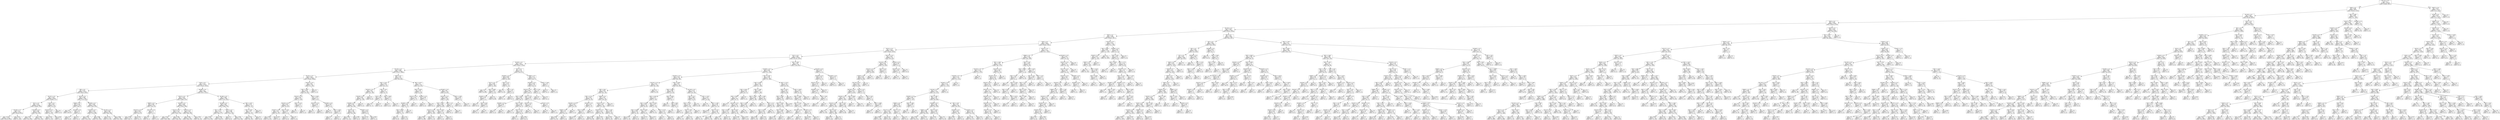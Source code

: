 digraph Tree {
node [shape=box] ;
0 [label="X[1173] <= 0.5\ngini = 0.5\nsamples = 105996\nvalue = [52969, 53027]"] ;
1 [label="X[36] <= 0.5\ngini = 0.486\nsamples = 90271\nvalue = [52795, 37476]"] ;
0 -> 1 [labeldistance=2.5, labelangle=45, headlabel="True"] ;
2 [label="X[1136] <= 0.5\ngini = 0.462\nsamples = 82858\nvalue = [52784, 30074]"] ;
1 -> 2 ;
3 [label="X[20] <= 0.5\ngini = 0.428\nsamples = 76434\nvalue = [52678, 23756]"] ;
2 -> 3 ;
4 [label="X[1130] <= 0.5\ngini = 0.393\nsamples = 71932\nvalue = [52578, 19354]"] ;
3 -> 4 ;
5 [label="X[45] <= 0.5\ngini = 0.356\nsamples = 67632\nvalue = [51955, 15677]"] ;
4 -> 5 ;
6 [label="X[30] <= 0.5\ngini = 0.333\nsamples = 65863\nvalue = [51942, 13921]"] ;
5 -> 6 ;
7 [label="X[221] <= 0.5\ngini = 0.316\nsamples = 64503\nvalue = [51825, 12678]"] ;
6 -> 7 ;
8 [label="X[11] <= 0.5\ngini = 0.306\nsamples = 63796\nvalue = [51743, 12053]"] ;
7 -> 8 ;
9 [label="X[1185] <= 0.5\ngini = 0.297\nsamples = 63034\nvalue = [51615, 11419]"] ;
8 -> 9 ;
10 [label="X[1126] <= 0.5\ngini = 0.288\nsamples = 62403\nvalue = [51511, 10892]"] ;
9 -> 10 ;
11 [label="X[1161] <= 0.5\ngini = 0.281\nsamples = 61888\nvalue = [51442, 10446]"] ;
10 -> 11 ;
12 [label="X[10] <= 0.5\ngini = 0.276\nsamples = 61624\nvalue = [51431, 10193]"] ;
11 -> 12 ;
13 [label="X[9] <= 0.5\ngini = 0.251\nsamples = 54755\nvalue = [46714, 8041]"] ;
12 -> 13 ;
14 [label="X[1167] <= 0.5\ngini = 0.236\nsamples = 52816\nvalue = [45599, 7217]"] ;
13 -> 14 ;
15 [label="X[21] <= 0.5\ngini = 0.231\nsamples = 52595\nvalue = [45593, 7002]"] ;
14 -> 15 ;
16 [label="X[1200] <= 0.5\ngini = 0.22\nsamples = 51651\nvalue = [45136, 6515]"] ;
15 -> 16 ;
17 [label="gini = 0.216\nsamples = 51468\nvalue = [45135, 6333]"] ;
16 -> 17 ;
18 [label="gini = 0.011\nsamples = 183\nvalue = [1, 182]"] ;
16 -> 18 ;
19 [label="X[1190] <= 0.5\ngini = 0.499\nsamples = 944\nvalue = [457, 487]"] ;
15 -> 19 ;
20 [label="gini = 0.43\nsamples = 428\nvalue = [134, 294]"] ;
19 -> 20 ;
21 [label="gini = 0.468\nsamples = 516\nvalue = [323, 193]"] ;
19 -> 21 ;
22 [label="X[16] <= 0.5\ngini = 0.053\nsamples = 221\nvalue = [6, 215]"] ;
14 -> 22 ;
23 [label="X[1024] <= 0.5\ngini = 0.027\nsamples = 218\nvalue = [3, 215]"] ;
22 -> 23 ;
24 [label="gini = 0.018\nsamples = 215\nvalue = [2, 213]"] ;
23 -> 24 ;
25 [label="gini = 0.444\nsamples = 3\nvalue = [1, 2]"] ;
23 -> 25 ;
26 [label="gini = 0.0\nsamples = 3\nvalue = [3, 0]"] ;
22 -> 26 ;
27 [label="X[222] <= 0.5\ngini = 0.489\nsamples = 1939\nvalue = [1115, 824]"] ;
13 -> 27 ;
28 [label="X[996] <= 0.5\ngini = 0.018\nsamples = 109\nvalue = [108, 1]"] ;
27 -> 28 ;
29 [label="gini = 0.0\nsamples = 104\nvalue = [104, 0]"] ;
28 -> 29 ;
30 [label="X[1190] <= 0.5\ngini = 0.32\nsamples = 5\nvalue = [4, 1]"] ;
28 -> 30 ;
31 [label="gini = 0.0\nsamples = 4\nvalue = [4, 0]"] ;
30 -> 31 ;
32 [label="gini = 0.0\nsamples = 1\nvalue = [0, 1]"] ;
30 -> 32 ;
33 [label="X[1009] <= 0.5\ngini = 0.495\nsamples = 1830\nvalue = [1007, 823]"] ;
27 -> 33 ;
34 [label="X[1003] <= 0.5\ngini = 0.478\nsamples = 1228\nvalue = [743, 485]"] ;
33 -> 34 ;
35 [label="gini = 0.422\nsamples = 740\nvalue = [516, 224]"] ;
34 -> 35 ;
36 [label="gini = 0.498\nsamples = 488\nvalue = [227, 261]"] ;
34 -> 36 ;
37 [label="X[1156] <= 0.5\ngini = 0.492\nsamples = 602\nvalue = [264, 338]"] ;
33 -> 37 ;
38 [label="gini = 0.373\nsamples = 109\nvalue = [27, 82]"] ;
37 -> 38 ;
39 [label="gini = 0.499\nsamples = 493\nvalue = [237, 256]"] ;
37 -> 39 ;
40 [label="X[1009] <= 0.5\ngini = 0.43\nsamples = 6869\nvalue = [4717, 2152]"] ;
12 -> 40 ;
41 [label="X[222] <= 0.5\ngini = 0.393\nsamples = 4876\nvalue = [3566, 1310]"] ;
40 -> 41 ;
42 [label="X[993] <= 0.5\ngini = 0.059\nsamples = 326\nvalue = [316, 10]"] ;
41 -> 42 ;
43 [label="X[1015] <= 0.5\ngini = 0.054\nsamples = 324\nvalue = [315, 9]"] ;
42 -> 43 ;
44 [label="gini = 0.044\nsamples = 310\nvalue = [303, 7]"] ;
43 -> 44 ;
45 [label="gini = 0.245\nsamples = 14\nvalue = [12, 2]"] ;
43 -> 45 ;
46 [label="X[1213] <= 0.5\ngini = 0.5\nsamples = 2\nvalue = [1, 1]"] ;
42 -> 46 ;
47 [label="gini = 0.0\nsamples = 1\nvalue = [0, 1]"] ;
46 -> 47 ;
48 [label="gini = 0.0\nsamples = 1\nvalue = [1, 0]"] ;
46 -> 48 ;
49 [label="X[1003] <= 0.5\ngini = 0.408\nsamples = 4550\nvalue = [3250, 1300]"] ;
41 -> 49 ;
50 [label="X[1012] <= 0.5\ngini = 0.376\nsamples = 3011\nvalue = [2255, 756]"] ;
49 -> 50 ;
51 [label="gini = 0.351\nsamples = 2673\nvalue = [2067, 606]"] ;
50 -> 51 ;
52 [label="gini = 0.494\nsamples = 338\nvalue = [188, 150]"] ;
50 -> 52 ;
53 [label="X[1253] <= 0.5\ngini = 0.457\nsamples = 1539\nvalue = [995, 544]"] ;
49 -> 53 ;
54 [label="gini = 0.465\nsamples = 1428\nvalue = [904, 524]"] ;
53 -> 54 ;
55 [label="gini = 0.295\nsamples = 111\nvalue = [91, 20]"] ;
53 -> 55 ;
56 [label="X[1186] <= 0.5\ngini = 0.488\nsamples = 1993\nvalue = [1151, 842]"] ;
40 -> 56 ;
57 [label="X[1268] <= 0.5\ngini = 0.482\nsamples = 1819\nvalue = [1084, 735]"] ;
56 -> 57 ;
58 [label="X[0] <= 2.705\ngini = 0.471\nsamples = 1519\nvalue = [942, 577]"] ;
57 -> 58 ;
59 [label="gini = 0.481\nsamples = 1263\nvalue = [753, 510]"] ;
58 -> 59 ;
60 [label="gini = 0.386\nsamples = 256\nvalue = [189, 67]"] ;
58 -> 60 ;
61 [label="X[222] <= 0.5\ngini = 0.499\nsamples = 300\nvalue = [142, 158]"] ;
57 -> 61 ;
62 [label="gini = 0.0\nsamples = 8\nvalue = [8, 0]"] ;
61 -> 62 ;
63 [label="gini = 0.497\nsamples = 292\nvalue = [134, 158]"] ;
61 -> 63 ;
64 [label="X[0] <= 2.975\ngini = 0.474\nsamples = 174\nvalue = [67, 107]"] ;
56 -> 64 ;
65 [label="X[0] <= 2.945\ngini = 0.47\nsamples = 172\nvalue = [65, 107]"] ;
64 -> 65 ;
66 [label="gini = 0.476\nsamples = 166\nvalue = [65, 101]"] ;
65 -> 66 ;
67 [label="gini = 0.0\nsamples = 6\nvalue = [0, 6]"] ;
65 -> 67 ;
68 [label="gini = 0.0\nsamples = 2\nvalue = [2, 0]"] ;
64 -> 68 ;
69 [label="X[1021] <= 0.5\ngini = 0.08\nsamples = 264\nvalue = [11, 253]"] ;
11 -> 69 ;
70 [label="X[0] <= 2.825\ngini = 0.073\nsamples = 263\nvalue = [10, 253]"] ;
69 -> 70 ;
71 [label="X[1015] <= 0.5\ngini = 0.054\nsamples = 251\nvalue = [7, 244]"] ;
70 -> 71 ;
72 [label="X[1010] <= 0.5\ngini = 0.047\nsamples = 247\nvalue = [6, 241]"] ;
71 -> 72 ;
73 [label="X[1007] <= 0.5\ngini = 0.04\nsamples = 242\nvalue = [5, 237]"] ;
72 -> 73 ;
74 [label="gini = 0.033\nsamples = 235\nvalue = [4, 231]"] ;
73 -> 74 ;
75 [label="gini = 0.245\nsamples = 7\nvalue = [1, 6]"] ;
73 -> 75 ;
76 [label="X[0] <= 2.345\ngini = 0.32\nsamples = 5\nvalue = [1, 4]"] ;
72 -> 76 ;
77 [label="gini = 0.0\nsamples = 4\nvalue = [0, 4]"] ;
76 -> 77 ;
78 [label="gini = 0.0\nsamples = 1\nvalue = [1, 0]"] ;
76 -> 78 ;
79 [label="X[0] <= 2.115\ngini = 0.375\nsamples = 4\nvalue = [1, 3]"] ;
71 -> 79 ;
80 [label="gini = 0.0\nsamples = 3\nvalue = [0, 3]"] ;
79 -> 80 ;
81 [label="gini = 0.0\nsamples = 1\nvalue = [1, 0]"] ;
79 -> 81 ;
82 [label="X[0] <= 2.835\ngini = 0.375\nsamples = 12\nvalue = [3, 9]"] ;
70 -> 82 ;
83 [label="X[1012] <= 0.5\ngini = 0.444\nsamples = 3\nvalue = [2, 1]"] ;
82 -> 83 ;
84 [label="gini = 0.0\nsamples = 2\nvalue = [2, 0]"] ;
83 -> 84 ;
85 [label="gini = 0.0\nsamples = 1\nvalue = [0, 1]"] ;
83 -> 85 ;
86 [label="X[1009] <= 0.5\ngini = 0.198\nsamples = 9\nvalue = [1, 8]"] ;
82 -> 86 ;
87 [label="gini = 0.0\nsamples = 6\nvalue = [0, 6]"] ;
86 -> 87 ;
88 [label="X[0] <= 2.905\ngini = 0.444\nsamples = 3\nvalue = [1, 2]"] ;
86 -> 88 ;
89 [label="gini = 0.5\nsamples = 2\nvalue = [1, 1]"] ;
88 -> 89 ;
90 [label="gini = 0.0\nsamples = 1\nvalue = [0, 1]"] ;
88 -> 90 ;
91 [label="gini = 0.0\nsamples = 1\nvalue = [1, 0]"] ;
69 -> 91 ;
92 [label="X[60] <= 0.5\ngini = 0.232\nsamples = 515\nvalue = [69, 446]"] ;
10 -> 92 ;
93 [label="X[0] <= 2.015\ngini = 0.319\nsamples = 276\nvalue = [55, 221]"] ;
92 -> 93 ;
94 [label="X[1010] <= 0.5\ngini = 0.38\nsamples = 200\nvalue = [51, 149]"] ;
93 -> 94 ;
95 [label="X[1018] <= 0.5\ngini = 0.365\nsamples = 196\nvalue = [47, 149]"] ;
94 -> 95 ;
96 [label="X[1008] <= 0.5\ngini = 0.352\nsamples = 193\nvalue = [44, 149]"] ;
95 -> 96 ;
97 [label="X[33] <= 0.5\ngini = 0.328\nsamples = 184\nvalue = [38, 146]"] ;
96 -> 97 ;
98 [label="gini = 0.302\nsamples = 173\nvalue = [32, 141]"] ;
97 -> 98 ;
99 [label="gini = 0.496\nsamples = 11\nvalue = [6, 5]"] ;
97 -> 99 ;
100 [label="X[58] <= 0.5\ngini = 0.444\nsamples = 9\nvalue = [6, 3]"] ;
96 -> 100 ;
101 [label="gini = 0.278\nsamples = 6\nvalue = [5, 1]"] ;
100 -> 101 ;
102 [label="gini = 0.444\nsamples = 3\nvalue = [1, 2]"] ;
100 -> 102 ;
103 [label="gini = 0.0\nsamples = 3\nvalue = [3, 0]"] ;
95 -> 103 ;
104 [label="gini = 0.0\nsamples = 4\nvalue = [4, 0]"] ;
94 -> 104 ;
105 [label="X[0] <= 2.93\ngini = 0.1\nsamples = 76\nvalue = [4, 72]"] ;
93 -> 105 ;
106 [label="X[15] <= 0.5\ngini = 0.027\nsamples = 72\nvalue = [1, 71]"] ;
105 -> 106 ;
107 [label="gini = 0.0\nsamples = 71\nvalue = [0, 71]"] ;
106 -> 107 ;
108 [label="gini = 0.0\nsamples = 1\nvalue = [1, 0]"] ;
106 -> 108 ;
109 [label="X[0] <= 2.955\ngini = 0.375\nsamples = 4\nvalue = [3, 1]"] ;
105 -> 109 ;
110 [label="gini = 0.0\nsamples = 3\nvalue = [3, 0]"] ;
109 -> 110 ;
111 [label="gini = 0.0\nsamples = 1\nvalue = [0, 1]"] ;
109 -> 111 ;
112 [label="X[0] <= 0.475\ngini = 0.11\nsamples = 239\nvalue = [14, 225]"] ;
92 -> 112 ;
113 [label="X[0] <= 0.455\ngini = 0.34\nsamples = 23\nvalue = [5, 18]"] ;
112 -> 113 ;
114 [label="X[1012] <= 0.5\ngini = 0.255\nsamples = 20\nvalue = [3, 17]"] ;
113 -> 114 ;
115 [label="X[1008] <= 0.5\ngini = 0.188\nsamples = 19\nvalue = [2, 17]"] ;
114 -> 115 ;
116 [label="X[0] <= 0.405\ngini = 0.105\nsamples = 18\nvalue = [1, 17]"] ;
115 -> 116 ;
117 [label="gini = 0.0\nsamples = 8\nvalue = [0, 8]"] ;
116 -> 117 ;
118 [label="gini = 0.18\nsamples = 10\nvalue = [1, 9]"] ;
116 -> 118 ;
119 [label="gini = 0.0\nsamples = 1\nvalue = [1, 0]"] ;
115 -> 119 ;
120 [label="gini = 0.0\nsamples = 1\nvalue = [1, 0]"] ;
114 -> 120 ;
121 [label="X[1003] <= 0.5\ngini = 0.444\nsamples = 3\nvalue = [2, 1]"] ;
113 -> 121 ;
122 [label="gini = 0.0\nsamples = 2\nvalue = [2, 0]"] ;
121 -> 122 ;
123 [label="gini = 0.0\nsamples = 1\nvalue = [0, 1]"] ;
121 -> 123 ;
124 [label="X[1004] <= 0.5\ngini = 0.08\nsamples = 216\nvalue = [9, 207]"] ;
112 -> 124 ;
125 [label="X[1015] <= 0.5\ngini = 0.064\nsamples = 210\nvalue = [7, 203]"] ;
124 -> 125 ;
126 [label="X[0] <= 2.825\ngini = 0.056\nsamples = 208\nvalue = [6, 202]"] ;
125 -> 126 ;
127 [label="X[1012] <= 0.5\ngini = 0.049\nsamples = 198\nvalue = [5, 193]"] ;
126 -> 127 ;
128 [label="gini = 0.043\nsamples = 184\nvalue = [4, 180]"] ;
127 -> 128 ;
129 [label="gini = 0.133\nsamples = 14\nvalue = [1, 13]"] ;
127 -> 129 ;
130 [label="X[0] <= 2.835\ngini = 0.18\nsamples = 10\nvalue = [1, 9]"] ;
126 -> 130 ;
131 [label="gini = 0.0\nsamples = 1\nvalue = [1, 0]"] ;
130 -> 131 ;
132 [label="gini = 0.0\nsamples = 9\nvalue = [0, 9]"] ;
130 -> 132 ;
133 [label="X[0] <= 1.25\ngini = 0.5\nsamples = 2\nvalue = [1, 1]"] ;
125 -> 133 ;
134 [label="gini = 0.0\nsamples = 1\nvalue = [0, 1]"] ;
133 -> 134 ;
135 [label="gini = 0.0\nsamples = 1\nvalue = [1, 0]"] ;
133 -> 135 ;
136 [label="X[0] <= 2.595\ngini = 0.444\nsamples = 6\nvalue = [2, 4]"] ;
124 -> 136 ;
137 [label="gini = 0.0\nsamples = 4\nvalue = [0, 4]"] ;
136 -> 137 ;
138 [label="gini = 0.0\nsamples = 2\nvalue = [2, 0]"] ;
136 -> 138 ;
139 [label="X[3] <= 0.5\ngini = 0.275\nsamples = 631\nvalue = [104, 527]"] ;
9 -> 139 ;
140 [label="X[1000] <= 0.5\ngini = 0.008\nsamples = 522\nvalue = [2, 520]"] ;
139 -> 140 ;
141 [label="X[17] <= 0.5\ngini = 0.004\nsamples = 507\nvalue = [1, 506]"] ;
140 -> 141 ;
142 [label="gini = 0.0\nsamples = 454\nvalue = [0, 454]"] ;
141 -> 142 ;
143 [label="X[0] <= 0.695\ngini = 0.037\nsamples = 53\nvalue = [1, 52]"] ;
141 -> 143 ;
144 [label="X[1003] <= 0.5\ngini = 0.245\nsamples = 7\nvalue = [1, 6]"] ;
143 -> 144 ;
145 [label="gini = 0.0\nsamples = 4\nvalue = [0, 4]"] ;
144 -> 145 ;
146 [label="X[0] <= 0.49\ngini = 0.444\nsamples = 3\nvalue = [1, 2]"] ;
144 -> 146 ;
147 [label="gini = 0.0\nsamples = 2\nvalue = [0, 2]"] ;
146 -> 147 ;
148 [label="gini = 0.0\nsamples = 1\nvalue = [1, 0]"] ;
146 -> 148 ;
149 [label="gini = 0.0\nsamples = 46\nvalue = [0, 46]"] ;
143 -> 149 ;
150 [label="X[0] <= 1.67\ngini = 0.124\nsamples = 15\nvalue = [1, 14]"] ;
140 -> 150 ;
151 [label="gini = 0.0\nsamples = 10\nvalue = [0, 10]"] ;
150 -> 151 ;
152 [label="X[0] <= 1.87\ngini = 0.32\nsamples = 5\nvalue = [1, 4]"] ;
150 -> 152 ;
153 [label="gini = 0.0\nsamples = 1\nvalue = [1, 0]"] ;
152 -> 153 ;
154 [label="gini = 0.0\nsamples = 4\nvalue = [0, 4]"] ;
152 -> 154 ;
155 [label="X[998] <= 0.5\ngini = 0.12\nsamples = 109\nvalue = [102, 7]"] ;
139 -> 155 ;
156 [label="X[1004] <= 0.5\ngini = 0.106\nsamples = 107\nvalue = [101, 6]"] ;
155 -> 156 ;
157 [label="X[1012] <= 0.5\ngini = 0.091\nsamples = 105\nvalue = [100, 5]"] ;
156 -> 157 ;
158 [label="X[0] <= 0.055\ngini = 0.061\nsamples = 96\nvalue = [93, 3]"] ;
157 -> 158 ;
159 [label="X[1008] <= 0.5\ngini = 0.444\nsamples = 3\nvalue = [2, 1]"] ;
158 -> 159 ;
160 [label="gini = 0.0\nsamples = 2\nvalue = [2, 0]"] ;
159 -> 160 ;
161 [label="gini = 0.0\nsamples = 1\nvalue = [0, 1]"] ;
159 -> 161 ;
162 [label="X[0] <= 2.695\ngini = 0.042\nsamples = 93\nvalue = [91, 2]"] ;
158 -> 162 ;
163 [label="gini = 0.0\nsamples = 71\nvalue = [71, 0]"] ;
162 -> 163 ;
164 [label="X[0] <= 2.715\ngini = 0.165\nsamples = 22\nvalue = [20, 2]"] ;
162 -> 164 ;
165 [label="gini = 0.5\nsamples = 2\nvalue = [1, 1]"] ;
164 -> 165 ;
166 [label="gini = 0.095\nsamples = 20\nvalue = [19, 1]"] ;
164 -> 166 ;
167 [label="X[0] <= 2.76\ngini = 0.346\nsamples = 9\nvalue = [7, 2]"] ;
157 -> 167 ;
168 [label="X[223] <= 0.5\ngini = 0.245\nsamples = 7\nvalue = [6, 1]"] ;
167 -> 168 ;
169 [label="gini = 0.0\nsamples = 6\nvalue = [6, 0]"] ;
168 -> 169 ;
170 [label="gini = 0.0\nsamples = 1\nvalue = [0, 1]"] ;
168 -> 170 ;
171 [label="X[223] <= 0.5\ngini = 0.5\nsamples = 2\nvalue = [1, 1]"] ;
167 -> 171 ;
172 [label="gini = 0.0\nsamples = 1\nvalue = [0, 1]"] ;
171 -> 172 ;
173 [label="gini = 0.0\nsamples = 1\nvalue = [1, 0]"] ;
171 -> 173 ;
174 [label="X[0] <= 2.38\ngini = 0.5\nsamples = 2\nvalue = [1, 1]"] ;
156 -> 174 ;
175 [label="gini = 0.0\nsamples = 1\nvalue = [1, 0]"] ;
174 -> 175 ;
176 [label="gini = 0.0\nsamples = 1\nvalue = [0, 1]"] ;
174 -> 176 ;
177 [label="X[0] <= 1.855\ngini = 0.5\nsamples = 2\nvalue = [1, 1]"] ;
155 -> 177 ;
178 [label="gini = 0.0\nsamples = 1\nvalue = [0, 1]"] ;
177 -> 178 ;
179 [label="gini = 0.0\nsamples = 1\nvalue = [1, 0]"] ;
177 -> 179 ;
180 [label="X[0] <= 2.895\ngini = 0.28\nsamples = 762\nvalue = [128, 634]"] ;
8 -> 180 ;
181 [label="X[1009] <= 0.5\ngini = 0.265\nsamples = 745\nvalue = [117, 628]"] ;
180 -> 181 ;
182 [label="X[1003] <= 0.5\ngini = 0.332\nsamples = 429\nvalue = [90, 339]"] ;
181 -> 182 ;
183 [label="X[1167] <= 0.5\ngini = 0.412\nsamples = 210\nvalue = [61, 149]"] ;
182 -> 183 ;
184 [label="X[0] <= 0.94\ngini = 0.435\nsamples = 191\nvalue = [61, 130]"] ;
183 -> 184 ;
185 [label="X[0] <= 0.715\ngini = 0.497\nsamples = 48\nvalue = [22, 26]"] ;
184 -> 185 ;
186 [label="X[1030] <= 0.5\ngini = 0.478\nsamples = 38\nvalue = [15, 23]"] ;
185 -> 186 ;
187 [label="X[999] <= 0.5\ngini = 0.47\nsamples = 37\nvalue = [14, 23]"] ;
186 -> 187 ;
188 [label="gini = 0.461\nsamples = 36\nvalue = [13, 23]"] ;
187 -> 188 ;
189 [label="gini = 0.0\nsamples = 1\nvalue = [1, 0]"] ;
187 -> 189 ;
190 [label="gini = 0.0\nsamples = 1\nvalue = [1, 0]"] ;
186 -> 190 ;
191 [label="X[1203] <= 0.5\ngini = 0.42\nsamples = 10\nvalue = [7, 3]"] ;
185 -> 191 ;
192 [label="X[0] <= 0.925\ngini = 0.5\nsamples = 6\nvalue = [3, 3]"] ;
191 -> 192 ;
193 [label="gini = 0.375\nsamples = 4\nvalue = [1, 3]"] ;
192 -> 193 ;
194 [label="gini = 0.0\nsamples = 2\nvalue = [2, 0]"] ;
192 -> 194 ;
195 [label="gini = 0.0\nsamples = 4\nvalue = [4, 0]"] ;
191 -> 195 ;
196 [label="X[992] <= 0.5\ngini = 0.397\nsamples = 143\nvalue = [39, 104]"] ;
184 -> 196 ;
197 [label="X[1012] <= 0.5\ngini = 0.387\nsamples = 141\nvalue = [37, 104]"] ;
196 -> 197 ;
198 [label="X[1007] <= 0.5\ngini = 0.422\nsamples = 106\nvalue = [32, 74]"] ;
197 -> 198 ;
199 [label="gini = 0.449\nsamples = 88\nvalue = [30, 58]"] ;
198 -> 199 ;
200 [label="gini = 0.198\nsamples = 18\nvalue = [2, 16]"] ;
198 -> 200 ;
201 [label="X[0] <= 2.88\ngini = 0.245\nsamples = 35\nvalue = [5, 30]"] ;
197 -> 201 ;
202 [label="gini = 0.208\nsamples = 34\nvalue = [4, 30]"] ;
201 -> 202 ;
203 [label="gini = 0.0\nsamples = 1\nvalue = [1, 0]"] ;
201 -> 203 ;
204 [label="gini = 0.0\nsamples = 2\nvalue = [2, 0]"] ;
196 -> 204 ;
205 [label="gini = 0.0\nsamples = 19\nvalue = [0, 19]"] ;
183 -> 205 ;
206 [label="X[0] <= 0.905\ngini = 0.23\nsamples = 219\nvalue = [29, 190]"] ;
182 -> 206 ;
207 [label="X[0] <= 0.805\ngini = 0.348\nsamples = 58\nvalue = [13, 45]"] ;
206 -> 207 ;
208 [label="X[0] <= 0.555\ngini = 0.237\nsamples = 51\nvalue = [7, 44]"] ;
207 -> 208 ;
209 [label="X[0] <= 0.425\ngini = 0.355\nsamples = 26\nvalue = [6, 20]"] ;
208 -> 209 ;
210 [label="X[0] <= 0.365\ngini = 0.198\nsamples = 18\nvalue = [2, 16]"] ;
209 -> 210 ;
211 [label="gini = 0.278\nsamples = 12\nvalue = [2, 10]"] ;
210 -> 211 ;
212 [label="gini = 0.0\nsamples = 6\nvalue = [0, 6]"] ;
210 -> 212 ;
213 [label="X[0] <= 0.495\ngini = 0.5\nsamples = 8\nvalue = [4, 4]"] ;
209 -> 213 ;
214 [label="gini = 0.375\nsamples = 4\nvalue = [3, 1]"] ;
213 -> 214 ;
215 [label="gini = 0.375\nsamples = 4\nvalue = [1, 3]"] ;
213 -> 215 ;
216 [label="X[0] <= 0.705\ngini = 0.077\nsamples = 25\nvalue = [1, 24]"] ;
208 -> 216 ;
217 [label="gini = 0.0\nsamples = 15\nvalue = [0, 15]"] ;
216 -> 217 ;
218 [label="X[0] <= 0.725\ngini = 0.18\nsamples = 10\nvalue = [1, 9]"] ;
216 -> 218 ;
219 [label="gini = 0.5\nsamples = 2\nvalue = [1, 1]"] ;
218 -> 219 ;
220 [label="gini = 0.0\nsamples = 8\nvalue = [0, 8]"] ;
218 -> 220 ;
221 [label="X[0] <= 0.835\ngini = 0.245\nsamples = 7\nvalue = [6, 1]"] ;
207 -> 221 ;
222 [label="gini = 0.0\nsamples = 4\nvalue = [4, 0]"] ;
221 -> 222 ;
223 [label="X[0] <= 0.86\ngini = 0.444\nsamples = 3\nvalue = [2, 1]"] ;
221 -> 223 ;
224 [label="gini = 0.0\nsamples = 1\nvalue = [0, 1]"] ;
223 -> 224 ;
225 [label="gini = 0.0\nsamples = 2\nvalue = [2, 0]"] ;
223 -> 225 ;
226 [label="X[1228] <= 0.5\ngini = 0.179\nsamples = 161\nvalue = [16, 145]"] ;
206 -> 226 ;
227 [label="X[0] <= 2.23\ngini = 0.089\nsamples = 64\nvalue = [3, 61]"] ;
226 -> 227 ;
228 [label="X[0] <= 2.145\ngini = 0.153\nsamples = 36\nvalue = [3, 33]"] ;
227 -> 228 ;
229 [label="X[0] <= 1.495\ngini = 0.111\nsamples = 34\nvalue = [2, 32]"] ;
228 -> 229 ;
230 [label="gini = 0.0\nsamples = 14\nvalue = [0, 14]"] ;
229 -> 230 ;
231 [label="gini = 0.18\nsamples = 20\nvalue = [2, 18]"] ;
229 -> 231 ;
232 [label="gini = 0.5\nsamples = 2\nvalue = [1, 1]"] ;
228 -> 232 ;
233 [label="gini = 0.0\nsamples = 28\nvalue = [0, 28]"] ;
227 -> 233 ;
234 [label="X[0] <= 1.355\ngini = 0.232\nsamples = 97\nvalue = [13, 84]"] ;
226 -> 234 ;
235 [label="gini = 0.0\nsamples = 10\nvalue = [0, 10]"] ;
234 -> 235 ;
236 [label="X[0] <= 1.365\ngini = 0.254\nsamples = 87\nvalue = [13, 74]"] ;
234 -> 236 ;
237 [label="gini = 0.444\nsamples = 3\nvalue = [2, 1]"] ;
236 -> 237 ;
238 [label="X[0] <= 1.515\ngini = 0.228\nsamples = 84\nvalue = [11, 73]"] ;
236 -> 238 ;
239 [label="gini = 0.0\nsamples = 15\nvalue = [0, 15]"] ;
238 -> 239 ;
240 [label="gini = 0.268\nsamples = 69\nvalue = [11, 58]"] ;
238 -> 240 ;
241 [label="X[0] <= 2.505\ngini = 0.156\nsamples = 316\nvalue = [27, 289]"] ;
181 -> 241 ;
242 [label="X[0] <= 0.935\ngini = 0.124\nsamples = 256\nvalue = [17, 239]"] ;
241 -> 242 ;
243 [label="X[0] <= 0.925\ngini = 0.216\nsamples = 81\nvalue = [10, 71]"] ;
242 -> 243 ;
244 [label="X[0] <= 0.095\ngini = 0.2\nsamples = 80\nvalue = [9, 71]"] ;
243 -> 244 ;
245 [label="gini = 0.5\nsamples = 2\nvalue = [1, 1]"] ;
244 -> 245 ;
246 [label="X[1203] <= 0.5\ngini = 0.184\nsamples = 78\nvalue = [8, 70]"] ;
244 -> 246 ;
247 [label="X[0] <= 0.545\ngini = 0.113\nsamples = 50\nvalue = [3, 47]"] ;
246 -> 247 ;
248 [label="gini = 0.0\nsamples = 19\nvalue = [0, 19]"] ;
247 -> 248 ;
249 [label="gini = 0.175\nsamples = 31\nvalue = [3, 28]"] ;
247 -> 249 ;
250 [label="X[0] <= 0.59\ngini = 0.293\nsamples = 28\nvalue = [5, 23]"] ;
246 -> 250 ;
251 [label="gini = 0.208\nsamples = 17\nvalue = [2, 15]"] ;
250 -> 251 ;
252 [label="gini = 0.397\nsamples = 11\nvalue = [3, 8]"] ;
250 -> 252 ;
253 [label="gini = 0.0\nsamples = 1\nvalue = [1, 0]"] ;
243 -> 253 ;
254 [label="X[0] <= 1.685\ngini = 0.077\nsamples = 175\nvalue = [7, 168]"] ;
242 -> 254 ;
255 [label="X[0] <= 1.465\ngini = 0.022\nsamples = 90\nvalue = [1, 89]"] ;
254 -> 255 ;
256 [label="X[0] <= 1.455\ngini = 0.045\nsamples = 43\nvalue = [1, 42]"] ;
255 -> 256 ;
257 [label="gini = 0.0\nsamples = 41\nvalue = [0, 41]"] ;
256 -> 257 ;
258 [label="gini = 0.5\nsamples = 2\nvalue = [1, 1]"] ;
256 -> 258 ;
259 [label="gini = 0.0\nsamples = 47\nvalue = [0, 47]"] ;
255 -> 259 ;
260 [label="X[0] <= 1.695\ngini = 0.131\nsamples = 85\nvalue = [6, 79]"] ;
254 -> 260 ;
261 [label="gini = 0.5\nsamples = 2\nvalue = [1, 1]"] ;
260 -> 261 ;
262 [label="X[0] <= 2.31\ngini = 0.113\nsamples = 83\nvalue = [5, 78]"] ;
260 -> 262 ;
263 [label="X[0] <= 2.075\ngini = 0.194\nsamples = 46\nvalue = [5, 41]"] ;
262 -> 263 ;
264 [label="gini = 0.054\nsamples = 36\nvalue = [1, 35]"] ;
263 -> 264 ;
265 [label="gini = 0.48\nsamples = 10\nvalue = [4, 6]"] ;
263 -> 265 ;
266 [label="gini = 0.0\nsamples = 37\nvalue = [0, 37]"] ;
262 -> 266 ;
267 [label="X[0] <= 2.735\ngini = 0.278\nsamples = 60\nvalue = [10, 50]"] ;
241 -> 267 ;
268 [label="X[0] <= 2.675\ngini = 0.236\nsamples = 44\nvalue = [6, 38]"] ;
267 -> 268 ;
269 [label="X[0] <= 2.665\ngini = 0.266\nsamples = 38\nvalue = [6, 32]"] ;
268 -> 269 ;
270 [label="X[0] <= 2.655\ngini = 0.245\nsamples = 35\nvalue = [5, 30]"] ;
269 -> 270 ;
271 [label="X[0] <= 2.645\ngini = 0.264\nsamples = 32\nvalue = [5, 27]"] ;
270 -> 271 ;
272 [label="gini = 0.231\nsamples = 30\nvalue = [4, 26]"] ;
271 -> 272 ;
273 [label="gini = 0.5\nsamples = 2\nvalue = [1, 1]"] ;
271 -> 273 ;
274 [label="gini = 0.0\nsamples = 3\nvalue = [0, 3]"] ;
270 -> 274 ;
275 [label="gini = 0.444\nsamples = 3\nvalue = [1, 2]"] ;
269 -> 275 ;
276 [label="gini = 0.0\nsamples = 6\nvalue = [0, 6]"] ;
268 -> 276 ;
277 [label="X[0] <= 2.855\ngini = 0.375\nsamples = 16\nvalue = [4, 12]"] ;
267 -> 277 ;
278 [label="X[0] <= 2.845\ngini = 0.426\nsamples = 13\nvalue = [4, 9]"] ;
277 -> 278 ;
279 [label="X[0] <= 2.745\ngini = 0.375\nsamples = 12\nvalue = [3, 9]"] ;
278 -> 279 ;
280 [label="X[1228] <= 0.5\ngini = 0.5\nsamples = 2\nvalue = [1, 1]"] ;
279 -> 280 ;
281 [label="gini = 0.0\nsamples = 1\nvalue = [1, 0]"] ;
280 -> 281 ;
282 [label="gini = 0.0\nsamples = 1\nvalue = [0, 1]"] ;
280 -> 282 ;
283 [label="X[1203] <= 0.5\ngini = 0.32\nsamples = 10\nvalue = [2, 8]"] ;
279 -> 283 ;
284 [label="gini = 0.408\nsamples = 7\nvalue = [2, 5]"] ;
283 -> 284 ;
285 [label="gini = 0.0\nsamples = 3\nvalue = [0, 3]"] ;
283 -> 285 ;
286 [label="gini = 0.0\nsamples = 1\nvalue = [1, 0]"] ;
278 -> 286 ;
287 [label="gini = 0.0\nsamples = 3\nvalue = [0, 3]"] ;
277 -> 287 ;
288 [label="X[1203] <= 0.5\ngini = 0.457\nsamples = 17\nvalue = [11, 6]"] ;
180 -> 288 ;
289 [label="X[1000] <= 0.5\ngini = 0.355\nsamples = 13\nvalue = [10, 3]"] ;
288 -> 289 ;
290 [label="X[1012] <= 0.5\ngini = 0.278\nsamples = 12\nvalue = [10, 2]"] ;
289 -> 290 ;
291 [label="X[1009] <= 0.5\ngini = 0.165\nsamples = 11\nvalue = [10, 1]"] ;
290 -> 291 ;
292 [label="gini = 0.0\nsamples = 9\nvalue = [9, 0]"] ;
291 -> 292 ;
293 [label="X[0] <= 2.96\ngini = 0.5\nsamples = 2\nvalue = [1, 1]"] ;
291 -> 293 ;
294 [label="gini = 0.0\nsamples = 1\nvalue = [0, 1]"] ;
293 -> 294 ;
295 [label="gini = 0.0\nsamples = 1\nvalue = [1, 0]"] ;
293 -> 295 ;
296 [label="gini = 0.0\nsamples = 1\nvalue = [0, 1]"] ;
290 -> 296 ;
297 [label="gini = 0.0\nsamples = 1\nvalue = [0, 1]"] ;
289 -> 297 ;
298 [label="X[1000] <= 0.5\ngini = 0.375\nsamples = 4\nvalue = [1, 3]"] ;
288 -> 298 ;
299 [label="gini = 0.0\nsamples = 3\nvalue = [0, 3]"] ;
298 -> 299 ;
300 [label="gini = 0.0\nsamples = 1\nvalue = [1, 0]"] ;
298 -> 300 ;
301 [label="X[1217] <= 0.5\ngini = 0.205\nsamples = 707\nvalue = [82, 625]"] ;
7 -> 301 ;
302 [label="X[1134] <= 0.5\ngini = 0.034\nsamples = 630\nvalue = [11, 619]"] ;
301 -> 302 ;
303 [label="X[1241] <= 0.5\ngini = 0.025\nsamples = 626\nvalue = [8, 618]"] ;
302 -> 303 ;
304 [label="X[206] <= 0.5\ngini = 0.019\nsamples = 624\nvalue = [6, 618]"] ;
303 -> 304 ;
305 [label="X[1116] <= 0.5\ngini = 0.016\nsamples = 623\nvalue = [5, 618]"] ;
304 -> 305 ;
306 [label="X[1205] <= 0.5\ngini = 0.013\nsamples = 611\nvalue = [4, 607]"] ;
305 -> 306 ;
307 [label="X[1054] <= 0.5\ngini = 0.01\nsamples = 597\nvalue = [3, 594]"] ;
306 -> 307 ;
308 [label="X[1014] <= 0.5\ngini = 0.007\nsamples = 547\nvalue = [2, 545]"] ;
307 -> 308 ;
309 [label="gini = 0.0\nsamples = 379\nvalue = [0, 379]"] ;
308 -> 309 ;
310 [label="X[0] <= 1.425\ngini = 0.024\nsamples = 168\nvalue = [2, 166]"] ;
308 -> 310 ;
311 [label="gini = 0.055\nsamples = 71\nvalue = [2, 69]"] ;
310 -> 311 ;
312 [label="gini = 0.0\nsamples = 97\nvalue = [0, 97]"] ;
310 -> 312 ;
313 [label="X[0] <= 2.59\ngini = 0.039\nsamples = 50\nvalue = [1, 49]"] ;
307 -> 313 ;
314 [label="gini = 0.0\nsamples = 49\nvalue = [0, 49]"] ;
313 -> 314 ;
315 [label="gini = 0.0\nsamples = 1\nvalue = [1, 0]"] ;
313 -> 315 ;
316 [label="X[0] <= 0.665\ngini = 0.133\nsamples = 14\nvalue = [1, 13]"] ;
306 -> 316 ;
317 [label="gini = 0.0\nsamples = 1\nvalue = [1, 0]"] ;
316 -> 317 ;
318 [label="gini = 0.0\nsamples = 13\nvalue = [0, 13]"] ;
316 -> 318 ;
319 [label="X[112] <= 0.5\ngini = 0.153\nsamples = 12\nvalue = [1, 11]"] ;
305 -> 319 ;
320 [label="gini = 0.0\nsamples = 7\nvalue = [0, 7]"] ;
319 -> 320 ;
321 [label="X[0] <= 2.83\ngini = 0.32\nsamples = 5\nvalue = [1, 4]"] ;
319 -> 321 ;
322 [label="gini = 0.0\nsamples = 2\nvalue = [0, 2]"] ;
321 -> 322 ;
323 [label="X[0] <= 2.885\ngini = 0.444\nsamples = 3\nvalue = [1, 2]"] ;
321 -> 323 ;
324 [label="gini = 0.0\nsamples = 1\nvalue = [1, 0]"] ;
323 -> 324 ;
325 [label="gini = 0.0\nsamples = 2\nvalue = [0, 2]"] ;
323 -> 325 ;
326 [label="gini = 0.0\nsamples = 1\nvalue = [1, 0]"] ;
304 -> 326 ;
327 [label="gini = 0.0\nsamples = 2\nvalue = [2, 0]"] ;
303 -> 327 ;
328 [label="X[0] <= 2.19\ngini = 0.375\nsamples = 4\nvalue = [3, 1]"] ;
302 -> 328 ;
329 [label="gini = 0.0\nsamples = 3\nvalue = [3, 0]"] ;
328 -> 329 ;
330 [label="gini = 0.0\nsamples = 1\nvalue = [0, 1]"] ;
328 -> 330 ;
331 [label="X[1054] <= 0.5\ngini = 0.144\nsamples = 77\nvalue = [71, 6]"] ;
301 -> 331 ;
332 [label="X[210] <= 0.5\ngini = 0.053\nsamples = 73\nvalue = [71, 2]"] ;
331 -> 332 ;
333 [label="gini = 0.0\nsamples = 71\nvalue = [71, 0]"] ;
332 -> 333 ;
334 [label="gini = 0.0\nsamples = 2\nvalue = [0, 2]"] ;
332 -> 334 ;
335 [label="gini = 0.0\nsamples = 4\nvalue = [0, 4]"] ;
331 -> 335 ;
336 [label="X[223] <= 0.5\ngini = 0.157\nsamples = 1360\nvalue = [117, 1243]"] ;
6 -> 336 ;
337 [label="X[996] <= 0.5\ngini = 0.136\nsamples = 1284\nvalue = [94, 1190]"] ;
336 -> 337 ;
338 [label="X[0] <= 2.895\ngini = 0.126\nsamples = 1255\nvalue = [85, 1170]"] ;
337 -> 338 ;
339 [label="X[1033] <= 0.5\ngini = 0.115\nsamples = 1188\nvalue = [73, 1115]"] ;
338 -> 339 ;
340 [label="X[1038] <= 0.5\ngini = 0.114\nsamples = 1187\nvalue = [72, 1115]"] ;
339 -> 340 ;
341 [label="X[1045] <= 0.5\ngini = 0.113\nsamples = 1186\nvalue = [71, 1115]"] ;
340 -> 341 ;
342 [label="X[1216] <= 0.5\ngini = 0.111\nsamples = 1185\nvalue = [70, 1115]"] ;
341 -> 342 ;
343 [label="X[1005] <= 0.5\ngini = 0.044\nsamples = 314\nvalue = [7, 307]"] ;
342 -> 343 ;
344 [label="X[999] <= 0.5\ngini = 0.038\nsamples = 311\nvalue = [6, 305]"] ;
343 -> 344 ;
345 [label="X[1217] <= 0.5\ngini = 0.032\nsamples = 306\nvalue = [5, 301]"] ;
344 -> 345 ;
346 [label="gini = 0.008\nsamples = 243\nvalue = [1, 242]"] ;
345 -> 346 ;
347 [label="gini = 0.119\nsamples = 63\nvalue = [4, 59]"] ;
345 -> 347 ;
348 [label="X[0] <= 1.775\ngini = 0.32\nsamples = 5\nvalue = [1, 4]"] ;
344 -> 348 ;
349 [label="gini = 0.5\nsamples = 2\nvalue = [1, 1]"] ;
348 -> 349 ;
350 [label="gini = 0.0\nsamples = 3\nvalue = [0, 3]"] ;
348 -> 350 ;
351 [label="X[0] <= 1.865\ngini = 0.444\nsamples = 3\nvalue = [1, 2]"] ;
343 -> 351 ;
352 [label="gini = 0.0\nsamples = 1\nvalue = [1, 0]"] ;
351 -> 352 ;
353 [label="gini = 0.0\nsamples = 2\nvalue = [0, 2]"] ;
351 -> 353 ;
354 [label="X[0] <= 1.895\ngini = 0.134\nsamples = 871\nvalue = [63, 808]"] ;
342 -> 354 ;
355 [label="X[1008] <= 0.5\ngini = 0.106\nsamples = 589\nvalue = [33, 556]"] ;
354 -> 355 ;
356 [label="X[998] <= 0.5\ngini = 0.098\nsamples = 564\nvalue = [29, 535]"] ;
355 -> 356 ;
357 [label="gini = 0.091\nsamples = 547\nvalue = [26, 521]"] ;
356 -> 357 ;
358 [label="gini = 0.291\nsamples = 17\nvalue = [3, 14]"] ;
356 -> 358 ;
359 [label="X[0] <= 1.015\ngini = 0.269\nsamples = 25\nvalue = [4, 21]"] ;
355 -> 359 ;
360 [label="gini = 0.391\nsamples = 15\nvalue = [4, 11]"] ;
359 -> 360 ;
361 [label="gini = 0.0\nsamples = 10\nvalue = [0, 10]"] ;
359 -> 361 ;
362 [label="X[0] <= 2.09\ngini = 0.19\nsamples = 282\nvalue = [30, 252]"] ;
354 -> 362 ;
363 [label="X[1005] <= 0.5\ngini = 0.405\nsamples = 39\nvalue = [11, 28]"] ;
362 -> 363 ;
364 [label="gini = 0.368\nsamples = 37\nvalue = [9, 28]"] ;
363 -> 364 ;
365 [label="gini = 0.0\nsamples = 2\nvalue = [2, 0]"] ;
363 -> 365 ;
366 [label="X[1000] <= 0.5\ngini = 0.144\nsamples = 243\nvalue = [19, 224]"] ;
362 -> 366 ;
367 [label="gini = 0.128\nsamples = 233\nvalue = [16, 217]"] ;
366 -> 367 ;
368 [label="gini = 0.42\nsamples = 10\nvalue = [3, 7]"] ;
366 -> 368 ;
369 [label="gini = 0.0\nsamples = 1\nvalue = [1, 0]"] ;
341 -> 369 ;
370 [label="gini = 0.0\nsamples = 1\nvalue = [1, 0]"] ;
340 -> 370 ;
371 [label="gini = 0.0\nsamples = 1\nvalue = [1, 0]"] ;
339 -> 371 ;
372 [label="X[1015] <= 0.5\ngini = 0.294\nsamples = 67\nvalue = [12, 55]"] ;
338 -> 372 ;
373 [label="X[1026] <= 0.5\ngini = 0.242\nsamples = 64\nvalue = [9, 55]"] ;
372 -> 373 ;
374 [label="X[1031] <= 0.5\ngini = 0.222\nsamples = 63\nvalue = [8, 55]"] ;
373 -> 374 ;
375 [label="X[1022] <= 0.5\ngini = 0.2\nsamples = 62\nvalue = [7, 55]"] ;
374 -> 375 ;
376 [label="X[1020] <= 0.5\ngini = 0.177\nsamples = 61\nvalue = [6, 55]"] ;
375 -> 376 ;
377 [label="X[1010] <= 0.5\ngini = 0.153\nsamples = 60\nvalue = [5, 55]"] ;
376 -> 377 ;
378 [label="X[1017] <= 0.5\ngini = 0.126\nsamples = 59\nvalue = [4, 55]"] ;
377 -> 378 ;
379 [label="gini = 0.1\nsamples = 57\nvalue = [3, 54]"] ;
378 -> 379 ;
380 [label="gini = 0.5\nsamples = 2\nvalue = [1, 1]"] ;
378 -> 380 ;
381 [label="gini = 0.0\nsamples = 1\nvalue = [1, 0]"] ;
377 -> 381 ;
382 [label="gini = 0.0\nsamples = 1\nvalue = [1, 0]"] ;
376 -> 382 ;
383 [label="gini = 0.0\nsamples = 1\nvalue = [1, 0]"] ;
375 -> 383 ;
384 [label="gini = 0.0\nsamples = 1\nvalue = [1, 0]"] ;
374 -> 384 ;
385 [label="gini = 0.0\nsamples = 1\nvalue = [1, 0]"] ;
373 -> 385 ;
386 [label="gini = 0.0\nsamples = 3\nvalue = [3, 0]"] ;
372 -> 386 ;
387 [label="X[0] <= 1.89\ngini = 0.428\nsamples = 29\nvalue = [9, 20]"] ;
337 -> 387 ;
388 [label="X[0] <= 0.805\ngini = 0.291\nsamples = 17\nvalue = [3, 14]"] ;
387 -> 388 ;
389 [label="X[0] <= 0.52\ngini = 0.49\nsamples = 7\nvalue = [3, 4]"] ;
388 -> 389 ;
390 [label="gini = 0.0\nsamples = 1\nvalue = [1, 0]"] ;
389 -> 390 ;
391 [label="X[0] <= 0.785\ngini = 0.444\nsamples = 6\nvalue = [2, 4]"] ;
389 -> 391 ;
392 [label="X[0] <= 0.63\ngini = 0.32\nsamples = 5\nvalue = [1, 4]"] ;
391 -> 392 ;
393 [label="gini = 0.0\nsamples = 2\nvalue = [0, 2]"] ;
392 -> 393 ;
394 [label="X[0] <= 0.675\ngini = 0.444\nsamples = 3\nvalue = [1, 2]"] ;
392 -> 394 ;
395 [label="gini = 0.0\nsamples = 1\nvalue = [1, 0]"] ;
394 -> 395 ;
396 [label="gini = 0.0\nsamples = 2\nvalue = [0, 2]"] ;
394 -> 396 ;
397 [label="gini = 0.0\nsamples = 1\nvalue = [1, 0]"] ;
391 -> 397 ;
398 [label="gini = 0.0\nsamples = 10\nvalue = [0, 10]"] ;
388 -> 398 ;
399 [label="X[0] <= 2.625\ngini = 0.5\nsamples = 12\nvalue = [6, 6]"] ;
387 -> 399 ;
400 [label="X[0] <= 2.52\ngini = 0.408\nsamples = 7\nvalue = [5, 2]"] ;
399 -> 400 ;
401 [label="X[0] <= 2.47\ngini = 0.48\nsamples = 5\nvalue = [3, 2]"] ;
400 -> 401 ;
402 [label="X[0] <= 2.325\ngini = 0.375\nsamples = 4\nvalue = [3, 1]"] ;
401 -> 402 ;
403 [label="X[0] <= 2.085\ngini = 0.5\nsamples = 2\nvalue = [1, 1]"] ;
402 -> 403 ;
404 [label="gini = 0.0\nsamples = 1\nvalue = [1, 0]"] ;
403 -> 404 ;
405 [label="gini = 0.0\nsamples = 1\nvalue = [0, 1]"] ;
403 -> 405 ;
406 [label="gini = 0.0\nsamples = 2\nvalue = [2, 0]"] ;
402 -> 406 ;
407 [label="gini = 0.0\nsamples = 1\nvalue = [0, 1]"] ;
401 -> 407 ;
408 [label="gini = 0.0\nsamples = 2\nvalue = [2, 0]"] ;
400 -> 408 ;
409 [label="X[0] <= 2.91\ngini = 0.32\nsamples = 5\nvalue = [1, 4]"] ;
399 -> 409 ;
410 [label="gini = 0.0\nsamples = 4\nvalue = [0, 4]"] ;
409 -> 410 ;
411 [label="gini = 0.0\nsamples = 1\nvalue = [1, 0]"] ;
409 -> 411 ;
412 [label="X[1020] <= 0.5\ngini = 0.422\nsamples = 76\nvalue = [23, 53]"] ;
336 -> 412 ;
413 [label="X[1012] <= 0.5\ngini = 0.407\nsamples = 74\nvalue = [21, 53]"] ;
412 -> 413 ;
414 [label="X[1217] <= 0.5\ngini = 0.389\nsamples = 72\nvalue = [19, 53]"] ;
413 -> 414 ;
415 [label="X[1051] <= 0.5\ngini = 0.364\nsamples = 67\nvalue = [16, 51]"] ;
414 -> 415 ;
416 [label="X[1010] <= 0.5\ngini = 0.351\nsamples = 66\nvalue = [15, 51]"] ;
415 -> 416 ;
417 [label="X[994] <= 0.5\ngini = 0.328\nsamples = 63\nvalue = [13, 50]"] ;
416 -> 417 ;
418 [label="X[1022] <= 0.5\ngini = 0.312\nsamples = 62\nvalue = [12, 50]"] ;
417 -> 418 ;
419 [label="X[1036] <= 0.5\ngini = 0.296\nsamples = 61\nvalue = [11, 50]"] ;
418 -> 419 ;
420 [label="X[1003] <= 0.5\ngini = 0.278\nsamples = 60\nvalue = [10, 50]"] ;
419 -> 420 ;
421 [label="gini = 0.193\nsamples = 37\nvalue = [4, 33]"] ;
420 -> 421 ;
422 [label="gini = 0.386\nsamples = 23\nvalue = [6, 17]"] ;
420 -> 422 ;
423 [label="gini = 0.0\nsamples = 1\nvalue = [1, 0]"] ;
419 -> 423 ;
424 [label="gini = 0.0\nsamples = 1\nvalue = [1, 0]"] ;
418 -> 424 ;
425 [label="gini = 0.0\nsamples = 1\nvalue = [1, 0]"] ;
417 -> 425 ;
426 [label="X[0] <= 1.88\ngini = 0.444\nsamples = 3\nvalue = [2, 1]"] ;
416 -> 426 ;
427 [label="gini = 0.0\nsamples = 2\nvalue = [2, 0]"] ;
426 -> 427 ;
428 [label="gini = 0.0\nsamples = 1\nvalue = [0, 1]"] ;
426 -> 428 ;
429 [label="gini = 0.0\nsamples = 1\nvalue = [1, 0]"] ;
415 -> 429 ;
430 [label="X[1006] <= 0.5\ngini = 0.48\nsamples = 5\nvalue = [3, 2]"] ;
414 -> 430 ;
431 [label="X[1009] <= 0.5\ngini = 0.375\nsamples = 4\nvalue = [3, 1]"] ;
430 -> 431 ;
432 [label="gini = 0.0\nsamples = 2\nvalue = [2, 0]"] ;
431 -> 432 ;
433 [label="gini = 0.5\nsamples = 2\nvalue = [1, 1]"] ;
431 -> 433 ;
434 [label="gini = 0.0\nsamples = 1\nvalue = [0, 1]"] ;
430 -> 434 ;
435 [label="gini = 0.0\nsamples = 2\nvalue = [2, 0]"] ;
413 -> 435 ;
436 [label="gini = 0.0\nsamples = 2\nvalue = [2, 0]"] ;
412 -> 436 ;
437 [label="X[1241] <= 0.5\ngini = 0.015\nsamples = 1769\nvalue = [13, 1756]"] ;
5 -> 437 ;
438 [label="X[0] <= 0.655\ngini = 0.002\nsamples = 1736\nvalue = [2, 1734]"] ;
437 -> 438 ;
439 [label="X[1007] <= 0.5\ngini = 0.027\nsamples = 145\nvalue = [2, 143]"] ;
438 -> 439 ;
440 [label="X[997] <= 0.5\ngini = 0.014\nsamples = 144\nvalue = [1, 143]"] ;
439 -> 440 ;
441 [label="gini = 0.0\nsamples = 135\nvalue = [0, 135]"] ;
440 -> 441 ;
442 [label="X[0] <= 0.525\ngini = 0.198\nsamples = 9\nvalue = [1, 8]"] ;
440 -> 442 ;
443 [label="X[0] <= 0.465\ngini = 0.375\nsamples = 4\nvalue = [1, 3]"] ;
442 -> 443 ;
444 [label="gini = 0.0\nsamples = 2\nvalue = [0, 2]"] ;
443 -> 444 ;
445 [label="gini = 0.5\nsamples = 2\nvalue = [1, 1]"] ;
443 -> 445 ;
446 [label="gini = 0.0\nsamples = 5\nvalue = [0, 5]"] ;
442 -> 446 ;
447 [label="gini = 0.0\nsamples = 1\nvalue = [1, 0]"] ;
439 -> 447 ;
448 [label="gini = 0.0\nsamples = 1591\nvalue = [0, 1591]"] ;
438 -> 448 ;
449 [label="X[1008] <= 0.5\ngini = 0.444\nsamples = 33\nvalue = [11, 22]"] ;
437 -> 449 ;
450 [label="X[0] <= 0.83\ngini = 0.412\nsamples = 31\nvalue = [9, 22]"] ;
449 -> 450 ;
451 [label="X[0] <= 0.635\ngini = 0.48\nsamples = 5\nvalue = [3, 2]"] ;
450 -> 451 ;
452 [label="gini = 0.0\nsamples = 2\nvalue = [0, 2]"] ;
451 -> 452 ;
453 [label="gini = 0.0\nsamples = 3\nvalue = [3, 0]"] ;
451 -> 453 ;
454 [label="X[0] <= 2.775\ngini = 0.355\nsamples = 26\nvalue = [6, 20]"] ;
450 -> 454 ;
455 [label="X[1007] <= 0.5\ngini = 0.32\nsamples = 25\nvalue = [5, 20]"] ;
454 -> 455 ;
456 [label="X[0] <= 1.115\ngini = 0.245\nsamples = 21\nvalue = [3, 18]"] ;
455 -> 456 ;
457 [label="X[1009] <= 0.5\ngini = 0.48\nsamples = 5\nvalue = [2, 3]"] ;
456 -> 457 ;
458 [label="gini = 0.0\nsamples = 1\nvalue = [1, 0]"] ;
457 -> 458 ;
459 [label="X[0] <= 1.025\ngini = 0.375\nsamples = 4\nvalue = [1, 3]"] ;
457 -> 459 ;
460 [label="gini = 0.0\nsamples = 3\nvalue = [0, 3]"] ;
459 -> 460 ;
461 [label="gini = 0.0\nsamples = 1\nvalue = [1, 0]"] ;
459 -> 461 ;
462 [label="X[1009] <= 0.5\ngini = 0.117\nsamples = 16\nvalue = [1, 15]"] ;
456 -> 462 ;
463 [label="gini = 0.0\nsamples = 11\nvalue = [0, 11]"] ;
462 -> 463 ;
464 [label="X[0] <= 1.695\ngini = 0.32\nsamples = 5\nvalue = [1, 4]"] ;
462 -> 464 ;
465 [label="gini = 0.0\nsamples = 2\nvalue = [0, 2]"] ;
464 -> 465 ;
466 [label="X[0] <= 2.05\ngini = 0.444\nsamples = 3\nvalue = [1, 2]"] ;
464 -> 466 ;
467 [label="gini = 0.0\nsamples = 1\nvalue = [1, 0]"] ;
466 -> 467 ;
468 [label="gini = 0.0\nsamples = 2\nvalue = [0, 2]"] ;
466 -> 468 ;
469 [label="X[0] <= 1.425\ngini = 0.5\nsamples = 4\nvalue = [2, 2]"] ;
455 -> 469 ;
470 [label="gini = 0.0\nsamples = 2\nvalue = [0, 2]"] ;
469 -> 470 ;
471 [label="gini = 0.0\nsamples = 2\nvalue = [2, 0]"] ;
469 -> 471 ;
472 [label="gini = 0.0\nsamples = 1\nvalue = [1, 0]"] ;
454 -> 472 ;
473 [label="gini = 0.0\nsamples = 2\nvalue = [2, 0]"] ;
449 -> 473 ;
474 [label="X[8] <= 0.5\ngini = 0.248\nsamples = 4300\nvalue = [623, 3677]"] ;
4 -> 474 ;
475 [label="X[2] <= 0.5\ngini = 0.055\nsamples = 3658\nvalue = [104, 3554]"] ;
474 -> 475 ;
476 [label="X[5] <= 0.5\ngini = 0.038\nsamples = 3623\nvalue = [70, 3553]"] ;
475 -> 476 ;
477 [label="X[7] <= 0.5\ngini = 0.021\nsamples = 3590\nvalue = [38, 3552]"] ;
476 -> 477 ;
478 [label="X[49] <= 0.5\ngini = 0.015\nsamples = 3579\nvalue = [27, 3552]"] ;
477 -> 478 ;
479 [label="X[106] <= 0.5\ngini = 0.013\nsamples = 3576\nvalue = [24, 3552]"] ;
478 -> 479 ;
480 [label="X[96] <= 0.5\ngini = 0.012\nsamples = 3574\nvalue = [22, 3552]"] ;
479 -> 480 ;
481 [label="X[85] <= 0.5\ngini = 0.011\nsamples = 3572\nvalue = [20, 3552]"] ;
480 -> 481 ;
482 [label="X[1063] <= 0.5\ngini = 0.009\nsamples = 3564\nvalue = [17, 3547]"] ;
481 -> 482 ;
483 [label="X[1025] <= 0.5\ngini = 0.009\nsamples = 3562\nvalue = [16, 3546]"] ;
482 -> 483 ;
484 [label="X[182] <= 0.5\ngini = 0.008\nsamples = 3555\nvalue = [15, 3540]"] ;
483 -> 484 ;
485 [label="X[1029] <= 0.5\ngini = 0.008\nsamples = 3545\nvalue = [14, 3531]"] ;
484 -> 485 ;
486 [label="gini = 0.007\nsamples = 3534\nvalue = [13, 3521]"] ;
485 -> 486 ;
487 [label="gini = 0.165\nsamples = 11\nvalue = [1, 10]"] ;
485 -> 487 ;
488 [label="X[990] <= 0.5\ngini = 0.18\nsamples = 10\nvalue = [1, 9]"] ;
484 -> 488 ;
489 [label="gini = 0.0\nsamples = 6\nvalue = [0, 6]"] ;
488 -> 489 ;
490 [label="gini = 0.375\nsamples = 4\nvalue = [1, 3]"] ;
488 -> 490 ;
491 [label="X[0] <= 2.64\ngini = 0.245\nsamples = 7\nvalue = [1, 6]"] ;
483 -> 491 ;
492 [label="gini = 0.0\nsamples = 5\nvalue = [0, 5]"] ;
491 -> 492 ;
493 [label="gini = 0.5\nsamples = 2\nvalue = [1, 1]"] ;
491 -> 493 ;
494 [label="X[0] <= 1.485\ngini = 0.5\nsamples = 2\nvalue = [1, 1]"] ;
482 -> 494 ;
495 [label="gini = 0.0\nsamples = 1\nvalue = [1, 0]"] ;
494 -> 495 ;
496 [label="gini = 0.0\nsamples = 1\nvalue = [0, 1]"] ;
494 -> 496 ;
497 [label="X[998] <= 0.5\ngini = 0.469\nsamples = 8\nvalue = [3, 5]"] ;
481 -> 497 ;
498 [label="X[0] <= 1.355\ngini = 0.278\nsamples = 6\nvalue = [1, 5]"] ;
497 -> 498 ;
499 [label="gini = 0.0\nsamples = 3\nvalue = [0, 3]"] ;
498 -> 499 ;
500 [label="X[1003] <= 0.5\ngini = 0.444\nsamples = 3\nvalue = [1, 2]"] ;
498 -> 500 ;
501 [label="gini = 0.0\nsamples = 2\nvalue = [0, 2]"] ;
500 -> 501 ;
502 [label="gini = 0.0\nsamples = 1\nvalue = [1, 0]"] ;
500 -> 502 ;
503 [label="gini = 0.0\nsamples = 2\nvalue = [2, 0]"] ;
497 -> 503 ;
504 [label="gini = 0.0\nsamples = 2\nvalue = [2, 0]"] ;
480 -> 504 ;
505 [label="gini = 0.0\nsamples = 2\nvalue = [2, 0]"] ;
479 -> 505 ;
506 [label="gini = 0.0\nsamples = 3\nvalue = [3, 0]"] ;
478 -> 506 ;
507 [label="gini = 0.0\nsamples = 11\nvalue = [11, 0]"] ;
477 -> 507 ;
508 [label="X[1003] <= 0.5\ngini = 0.059\nsamples = 33\nvalue = [32, 1]"] ;
476 -> 508 ;
509 [label="gini = 0.0\nsamples = 25\nvalue = [25, 0]"] ;
508 -> 509 ;
510 [label="X[0] <= 2.155\ngini = 0.219\nsamples = 8\nvalue = [7, 1]"] ;
508 -> 510 ;
511 [label="X[0] <= 1.475\ngini = 0.375\nsamples = 4\nvalue = [3, 1]"] ;
510 -> 511 ;
512 [label="gini = 0.0\nsamples = 3\nvalue = [3, 0]"] ;
511 -> 512 ;
513 [label="gini = 0.0\nsamples = 1\nvalue = [0, 1]"] ;
511 -> 513 ;
514 [label="gini = 0.0\nsamples = 4\nvalue = [4, 0]"] ;
510 -> 514 ;
515 [label="X[1009] <= 0.5\ngini = 0.056\nsamples = 35\nvalue = [34, 1]"] ;
475 -> 515 ;
516 [label="gini = 0.0\nsamples = 25\nvalue = [25, 0]"] ;
515 -> 516 ;
517 [label="X[0] <= 2.045\ngini = 0.18\nsamples = 10\nvalue = [9, 1]"] ;
515 -> 517 ;
518 [label="X[0] <= 1.445\ngini = 0.375\nsamples = 4\nvalue = [3, 1]"] ;
517 -> 518 ;
519 [label="gini = 0.0\nsamples = 2\nvalue = [2, 0]"] ;
518 -> 519 ;
520 [label="gini = 0.5\nsamples = 2\nvalue = [1, 1]"] ;
518 -> 520 ;
521 [label="gini = 0.0\nsamples = 6\nvalue = [6, 0]"] ;
517 -> 521 ;
522 [label="X[0] <= 2.785\ngini = 0.31\nsamples = 642\nvalue = [519, 123]"] ;
474 -> 522 ;
523 [label="X[0] <= 0.955\ngini = 0.364\nsamples = 468\nvalue = [356, 112]"] ;
522 -> 523 ;
524 [label="X[0] <= 0.645\ngini = 0.209\nsamples = 101\nvalue = [89, 12]"] ;
523 -> 524 ;
525 [label="X[1003] <= 0.5\ngini = 0.492\nsamples = 16\nvalue = [9, 7]"] ;
524 -> 525 ;
526 [label="X[0] <= 0.585\ngini = 0.459\nsamples = 14\nvalue = [9, 5]"] ;
525 -> 526 ;
527 [label="gini = 0.0\nsamples = 3\nvalue = [3, 0]"] ;
526 -> 527 ;
528 [label="X[1009] <= 0.5\ngini = 0.496\nsamples = 11\nvalue = [6, 5]"] ;
526 -> 528 ;
529 [label="X[1013] <= 0.5\ngini = 0.444\nsamples = 6\nvalue = [2, 4]"] ;
528 -> 529 ;
530 [label="X[1045] <= 0.5\ngini = 0.32\nsamples = 5\nvalue = [1, 4]"] ;
529 -> 530 ;
531 [label="gini = 0.0\nsamples = 4\nvalue = [0, 4]"] ;
530 -> 531 ;
532 [label="gini = 0.0\nsamples = 1\nvalue = [1, 0]"] ;
530 -> 532 ;
533 [label="gini = 0.0\nsamples = 1\nvalue = [1, 0]"] ;
529 -> 533 ;
534 [label="X[0] <= 0.625\ngini = 0.32\nsamples = 5\nvalue = [4, 1]"] ;
528 -> 534 ;
535 [label="gini = 0.0\nsamples = 3\nvalue = [3, 0]"] ;
534 -> 535 ;
536 [label="gini = 0.5\nsamples = 2\nvalue = [1, 1]"] ;
534 -> 536 ;
537 [label="gini = 0.0\nsamples = 2\nvalue = [0, 2]"] ;
525 -> 537 ;
538 [label="X[0] <= 0.805\ngini = 0.111\nsamples = 85\nvalue = [80, 5]"] ;
524 -> 538 ;
539 [label="X[1005] <= 0.5\ngini = 0.068\nsamples = 57\nvalue = [55, 2]"] ;
538 -> 539 ;
540 [label="X[1009] <= 0.5\ngini = 0.037\nsamples = 53\nvalue = [52, 1]"] ;
539 -> 540 ;
541 [label="gini = 0.0\nsamples = 38\nvalue = [38, 0]"] ;
540 -> 541 ;
542 [label="X[0] <= 0.775\ngini = 0.124\nsamples = 15\nvalue = [14, 1]"] ;
540 -> 542 ;
543 [label="X[0] <= 0.745\ngini = 0.245\nsamples = 7\nvalue = [6, 1]"] ;
542 -> 543 ;
544 [label="gini = 0.0\nsamples = 4\nvalue = [4, 0]"] ;
543 -> 544 ;
545 [label="gini = 0.444\nsamples = 3\nvalue = [2, 1]"] ;
543 -> 545 ;
546 [label="gini = 0.0\nsamples = 8\nvalue = [8, 0]"] ;
542 -> 546 ;
547 [label="X[0] <= 0.775\ngini = 0.375\nsamples = 4\nvalue = [3, 1]"] ;
539 -> 547 ;
548 [label="gini = 0.0\nsamples = 2\nvalue = [2, 0]"] ;
547 -> 548 ;
549 [label="X[0] <= 0.79\ngini = 0.5\nsamples = 2\nvalue = [1, 1]"] ;
547 -> 549 ;
550 [label="gini = 0.0\nsamples = 1\nvalue = [0, 1]"] ;
549 -> 550 ;
551 [label="gini = 0.0\nsamples = 1\nvalue = [1, 0]"] ;
549 -> 551 ;
552 [label="X[1003] <= 0.5\ngini = 0.191\nsamples = 28\nvalue = [25, 3]"] ;
538 -> 552 ;
553 [label="X[1009] <= 0.5\ngini = 0.087\nsamples = 22\nvalue = [21, 1]"] ;
552 -> 553 ;
554 [label="gini = 0.0\nsamples = 17\nvalue = [17, 0]"] ;
553 -> 554 ;
555 [label="X[0] <= 0.815\ngini = 0.32\nsamples = 5\nvalue = [4, 1]"] ;
553 -> 555 ;
556 [label="gini = 0.5\nsamples = 2\nvalue = [1, 1]"] ;
555 -> 556 ;
557 [label="gini = 0.0\nsamples = 3\nvalue = [3, 0]"] ;
555 -> 557 ;
558 [label="X[0] <= 0.815\ngini = 0.444\nsamples = 6\nvalue = [4, 2]"] ;
552 -> 558 ;
559 [label="gini = 0.0\nsamples = 2\nvalue = [2, 0]"] ;
558 -> 559 ;
560 [label="X[0] <= 0.825\ngini = 0.5\nsamples = 4\nvalue = [2, 2]"] ;
558 -> 560 ;
561 [label="gini = 0.0\nsamples = 1\nvalue = [0, 1]"] ;
560 -> 561 ;
562 [label="X[0] <= 0.835\ngini = 0.444\nsamples = 3\nvalue = [2, 1]"] ;
560 -> 562 ;
563 [label="gini = 0.5\nsamples = 2\nvalue = [1, 1]"] ;
562 -> 563 ;
564 [label="gini = 0.0\nsamples = 1\nvalue = [1, 0]"] ;
562 -> 564 ;
565 [label="X[0] <= 2.495\ngini = 0.396\nsamples = 367\nvalue = [267, 100]"] ;
523 -> 565 ;
566 [label="X[0] <= 1.825\ngini = 0.5\nsamples = 92\nvalue = [46, 46]"] ;
565 -> 566 ;
567 [label="X[0] <= 1.745\ngini = 0.476\nsamples = 64\nvalue = [39, 25]"] ;
566 -> 567 ;
568 [label="X[996] <= 0.5\ngini = 0.491\nsamples = 37\nvalue = [16, 21]"] ;
567 -> 568 ;
569 [label="X[1026] <= 0.5\ngini = 0.437\nsamples = 31\nvalue = [10, 21]"] ;
568 -> 569 ;
570 [label="X[1016] <= 0.5\ngini = 0.4\nsamples = 29\nvalue = [8, 21]"] ;
569 -> 570 ;
571 [label="X[1002] <= 0.5\ngini = 0.346\nsamples = 27\nvalue = [6, 21]"] ;
570 -> 571 ;
572 [label="X[1010] <= 0.5\ngini = 0.311\nsamples = 26\nvalue = [5, 21]"] ;
571 -> 572 ;
573 [label="X[1001] <= 0.5\ngini = 0.269\nsamples = 25\nvalue = [4, 21]"] ;
572 -> 573 ;
574 [label="gini = 0.219\nsamples = 24\nvalue = [3, 21]"] ;
573 -> 574 ;
575 [label="gini = 0.0\nsamples = 1\nvalue = [1, 0]"] ;
573 -> 575 ;
576 [label="gini = 0.0\nsamples = 1\nvalue = [1, 0]"] ;
572 -> 576 ;
577 [label="gini = 0.0\nsamples = 1\nvalue = [1, 0]"] ;
571 -> 577 ;
578 [label="gini = 0.0\nsamples = 2\nvalue = [2, 0]"] ;
570 -> 578 ;
579 [label="gini = 0.0\nsamples = 2\nvalue = [2, 0]"] ;
569 -> 579 ;
580 [label="gini = 0.0\nsamples = 6\nvalue = [6, 0]"] ;
568 -> 580 ;
581 [label="X[1030] <= 0.5\ngini = 0.252\nsamples = 27\nvalue = [23, 4]"] ;
567 -> 581 ;
582 [label="X[0] <= 1.815\ngini = 0.204\nsamples = 26\nvalue = [23, 3]"] ;
581 -> 582 ;
583 [label="X[0] <= 1.775\ngini = 0.153\nsamples = 24\nvalue = [22, 2]"] ;
582 -> 583 ;
584 [label="gini = 0.0\nsamples = 12\nvalue = [12, 0]"] ;
583 -> 584 ;
585 [label="X[1003] <= 0.5\ngini = 0.278\nsamples = 12\nvalue = [10, 2]"] ;
583 -> 585 ;
586 [label="X[1009] <= 0.5\ngini = 0.18\nsamples = 10\nvalue = [9, 1]"] ;
585 -> 586 ;
587 [label="gini = 0.0\nsamples = 6\nvalue = [6, 0]"] ;
586 -> 587 ;
588 [label="X[222] <= 0.5\ngini = 0.375\nsamples = 4\nvalue = [3, 1]"] ;
586 -> 588 ;
589 [label="gini = 0.0\nsamples = 1\nvalue = [1, 0]"] ;
588 -> 589 ;
590 [label="gini = 0.444\nsamples = 3\nvalue = [2, 1]"] ;
588 -> 590 ;
591 [label="X[0] <= 1.79\ngini = 0.5\nsamples = 2\nvalue = [1, 1]"] ;
585 -> 591 ;
592 [label="gini = 0.0\nsamples = 1\nvalue = [0, 1]"] ;
591 -> 592 ;
593 [label="gini = 0.0\nsamples = 1\nvalue = [1, 0]"] ;
591 -> 593 ;
594 [label="X[1015] <= 0.5\ngini = 0.5\nsamples = 2\nvalue = [1, 1]"] ;
582 -> 594 ;
595 [label="gini = 0.0\nsamples = 1\nvalue = [0, 1]"] ;
594 -> 595 ;
596 [label="gini = 0.0\nsamples = 1\nvalue = [1, 0]"] ;
594 -> 596 ;
597 [label="gini = 0.0\nsamples = 1\nvalue = [0, 1]"] ;
581 -> 597 ;
598 [label="X[0] <= 2.03\ngini = 0.375\nsamples = 28\nvalue = [7, 21]"] ;
566 -> 598 ;
599 [label="gini = 0.0\nsamples = 9\nvalue = [0, 9]"] ;
598 -> 599 ;
600 [label="X[0] <= 2.075\ngini = 0.465\nsamples = 19\nvalue = [7, 12]"] ;
598 -> 600 ;
601 [label="X[1008] <= 0.5\ngini = 0.375\nsamples = 4\nvalue = [3, 1]"] ;
600 -> 601 ;
602 [label="gini = 0.0\nsamples = 3\nvalue = [3, 0]"] ;
601 -> 602 ;
603 [label="gini = 0.0\nsamples = 1\nvalue = [0, 1]"] ;
601 -> 603 ;
604 [label="X[1031] <= 0.5\ngini = 0.391\nsamples = 15\nvalue = [4, 11]"] ;
600 -> 604 ;
605 [label="X[0] <= 2.43\ngini = 0.337\nsamples = 14\nvalue = [3, 11]"] ;
604 -> 605 ;
606 [label="gini = 0.0\nsamples = 8\nvalue = [0, 8]"] ;
605 -> 606 ;
607 [label="X[1008] <= 0.5\ngini = 0.5\nsamples = 6\nvalue = [3, 3]"] ;
605 -> 607 ;
608 [label="X[0] <= 2.47\ngini = 0.48\nsamples = 5\nvalue = [2, 3]"] ;
607 -> 608 ;
609 [label="X[1000] <= 0.5\ngini = 0.444\nsamples = 3\nvalue = [2, 1]"] ;
608 -> 609 ;
610 [label="gini = 0.5\nsamples = 2\nvalue = [1, 1]"] ;
609 -> 610 ;
611 [label="gini = 0.0\nsamples = 1\nvalue = [1, 0]"] ;
609 -> 611 ;
612 [label="gini = 0.0\nsamples = 2\nvalue = [0, 2]"] ;
608 -> 612 ;
613 [label="gini = 0.0\nsamples = 1\nvalue = [1, 0]"] ;
607 -> 613 ;
614 [label="gini = 0.0\nsamples = 1\nvalue = [1, 0]"] ;
604 -> 614 ;
615 [label="X[1010] <= 0.5\ngini = 0.316\nsamples = 275\nvalue = [221, 54]"] ;
565 -> 615 ;
616 [label="X[0] <= 2.725\ngini = 0.306\nsamples = 271\nvalue = [220, 51]"] ;
615 -> 616 ;
617 [label="X[1041] <= 0.5\ngini = 0.264\nsamples = 224\nvalue = [189, 35]"] ;
616 -> 617 ;
618 [label="X[0] <= 2.555\ngini = 0.258\nsamples = 223\nvalue = [189, 34]"] ;
617 -> 618 ;
619 [label="X[996] <= 0.5\ngini = 0.386\nsamples = 46\nvalue = [34, 12]"] ;
618 -> 619 ;
620 [label="X[0] <= 2.545\ngini = 0.369\nsamples = 45\nvalue = [34, 11]"] ;
619 -> 620 ;
621 [label="X[1007] <= 0.5\ngini = 0.307\nsamples = 37\nvalue = [30, 7]"] ;
620 -> 621 ;
622 [label="X[0] <= 2.535\ngini = 0.278\nsamples = 36\nvalue = [30, 6]"] ;
621 -> 622 ;
623 [label="gini = 0.337\nsamples = 28\nvalue = [22, 6]"] ;
622 -> 623 ;
624 [label="gini = 0.0\nsamples = 8\nvalue = [8, 0]"] ;
622 -> 624 ;
625 [label="gini = 0.0\nsamples = 1\nvalue = [0, 1]"] ;
621 -> 625 ;
626 [label="X[1000] <= 0.5\ngini = 0.5\nsamples = 8\nvalue = [4, 4]"] ;
620 -> 626 ;
627 [label="X[1024] <= 0.5\ngini = 0.49\nsamples = 7\nvalue = [4, 3]"] ;
626 -> 627 ;
628 [label="gini = 0.5\nsamples = 6\nvalue = [3, 3]"] ;
627 -> 628 ;
629 [label="gini = 0.0\nsamples = 1\nvalue = [1, 0]"] ;
627 -> 629 ;
630 [label="gini = 0.0\nsamples = 1\nvalue = [0, 1]"] ;
626 -> 630 ;
631 [label="gini = 0.0\nsamples = 1\nvalue = [0, 1]"] ;
619 -> 631 ;
632 [label="X[1038] <= 0.5\ngini = 0.218\nsamples = 177\nvalue = [155, 22]"] ;
618 -> 632 ;
633 [label="X[0] <= 2.705\ngini = 0.204\nsamples = 173\nvalue = [153, 20]"] ;
632 -> 633 ;
634 [label="X[0] <= 2.615\ngini = 0.224\nsamples = 156\nvalue = [136, 20]"] ;
633 -> 634 ;
635 [label="X[991] <= 0.5\ngini = 0.168\nsamples = 65\nvalue = [59, 6]"] ;
634 -> 635 ;
636 [label="gini = 0.144\nsamples = 64\nvalue = [59, 5]"] ;
635 -> 636 ;
637 [label="gini = 0.0\nsamples = 1\nvalue = [0, 1]"] ;
635 -> 637 ;
638 [label="X[1008] <= 0.5\ngini = 0.26\nsamples = 91\nvalue = [77, 14]"] ;
634 -> 638 ;
639 [label="gini = 0.247\nsamples = 90\nvalue = [77, 13]"] ;
638 -> 639 ;
640 [label="gini = 0.0\nsamples = 1\nvalue = [0, 1]"] ;
638 -> 640 ;
641 [label="gini = 0.0\nsamples = 17\nvalue = [17, 0]"] ;
633 -> 641 ;
642 [label="X[0] <= 2.605\ngini = 0.5\nsamples = 4\nvalue = [2, 2]"] ;
632 -> 642 ;
643 [label="gini = 0.0\nsamples = 1\nvalue = [0, 1]"] ;
642 -> 643 ;
644 [label="X[0] <= 2.635\ngini = 0.444\nsamples = 3\nvalue = [2, 1]"] ;
642 -> 644 ;
645 [label="gini = 0.0\nsamples = 1\nvalue = [1, 0]"] ;
644 -> 645 ;
646 [label="X[0] <= 2.645\ngini = 0.5\nsamples = 2\nvalue = [1, 1]"] ;
644 -> 646 ;
647 [label="gini = 0.0\nsamples = 1\nvalue = [0, 1]"] ;
646 -> 647 ;
648 [label="gini = 0.0\nsamples = 1\nvalue = [1, 0]"] ;
646 -> 648 ;
649 [label="gini = 0.0\nsamples = 1\nvalue = [0, 1]"] ;
617 -> 649 ;
650 [label="X[1007] <= 0.5\ngini = 0.449\nsamples = 47\nvalue = [31, 16]"] ;
616 -> 650 ;
651 [label="X[1018] <= 0.5\ngini = 0.416\nsamples = 44\nvalue = [31, 13]"] ;
650 -> 651 ;
652 [label="X[1015] <= 0.5\ngini = 0.402\nsamples = 43\nvalue = [31, 12]"] ;
651 -> 652 ;
653 [label="X[0] <= 2.775\ngini = 0.387\nsamples = 42\nvalue = [31, 11]"] ;
652 -> 653 ;
654 [label="X[998] <= 0.5\ngini = 0.327\nsamples = 34\nvalue = [27, 7]"] ;
653 -> 654 ;
655 [label="X[1005] <= 0.5\ngini = 0.271\nsamples = 31\nvalue = [26, 5]"] ;
654 -> 655 ;
656 [label="gini = 0.231\nsamples = 30\nvalue = [26, 4]"] ;
655 -> 656 ;
657 [label="gini = 0.0\nsamples = 1\nvalue = [0, 1]"] ;
655 -> 657 ;
658 [label="X[0] <= 2.755\ngini = 0.444\nsamples = 3\nvalue = [1, 2]"] ;
654 -> 658 ;
659 [label="gini = 0.0\nsamples = 2\nvalue = [0, 2]"] ;
658 -> 659 ;
660 [label="gini = 0.0\nsamples = 1\nvalue = [1, 0]"] ;
658 -> 660 ;
661 [label="X[1012] <= 0.5\ngini = 0.5\nsamples = 8\nvalue = [4, 4]"] ;
653 -> 661 ;
662 [label="X[1004] <= 0.5\ngini = 0.49\nsamples = 7\nvalue = [4, 3]"] ;
661 -> 662 ;
663 [label="gini = 0.444\nsamples = 6\nvalue = [4, 2]"] ;
662 -> 663 ;
664 [label="gini = 0.0\nsamples = 1\nvalue = [0, 1]"] ;
662 -> 664 ;
665 [label="gini = 0.0\nsamples = 1\nvalue = [0, 1]"] ;
661 -> 665 ;
666 [label="gini = 0.0\nsamples = 1\nvalue = [0, 1]"] ;
652 -> 666 ;
667 [label="gini = 0.0\nsamples = 1\nvalue = [0, 1]"] ;
651 -> 667 ;
668 [label="gini = 0.0\nsamples = 3\nvalue = [0, 3]"] ;
650 -> 668 ;
669 [label="X[0] <= 2.71\ngini = 0.375\nsamples = 4\nvalue = [1, 3]"] ;
615 -> 669 ;
670 [label="gini = 0.0\nsamples = 3\nvalue = [0, 3]"] ;
669 -> 670 ;
671 [label="gini = 0.0\nsamples = 1\nvalue = [1, 0]"] ;
669 -> 671 ;
672 [label="X[1000] <= 0.5\ngini = 0.118\nsamples = 174\nvalue = [163, 11]"] ;
522 -> 672 ;
673 [label="X[1003] <= 0.5\ngini = 0.11\nsamples = 171\nvalue = [161, 10]"] ;
672 -> 673 ;
674 [label="X[0] <= 2.945\ngini = 0.087\nsamples = 131\nvalue = [125, 6]"] ;
673 -> 674 ;
675 [label="X[998] <= 0.5\ngini = 0.046\nsamples = 85\nvalue = [83, 2]"] ;
674 -> 675 ;
676 [label="X[0] <= 2.815\ngini = 0.024\nsamples = 81\nvalue = [80, 1]"] ;
675 -> 676 ;
677 [label="X[1009] <= 0.5\ngini = 0.1\nsamples = 19\nvalue = [18, 1]"] ;
676 -> 677 ;
678 [label="gini = 0.0\nsamples = 14\nvalue = [14, 0]"] ;
677 -> 678 ;
679 [label="X[0] <= 2.805\ngini = 0.32\nsamples = 5\nvalue = [4, 1]"] ;
677 -> 679 ;
680 [label="gini = 0.0\nsamples = 2\nvalue = [2, 0]"] ;
679 -> 680 ;
681 [label="gini = 0.444\nsamples = 3\nvalue = [2, 1]"] ;
679 -> 681 ;
682 [label="gini = 0.0\nsamples = 62\nvalue = [62, 0]"] ;
676 -> 682 ;
683 [label="X[0] <= 2.885\ngini = 0.375\nsamples = 4\nvalue = [3, 1]"] ;
675 -> 683 ;
684 [label="gini = 0.0\nsamples = 3\nvalue = [3, 0]"] ;
683 -> 684 ;
685 [label="gini = 0.0\nsamples = 1\nvalue = [0, 1]"] ;
683 -> 685 ;
686 [label="X[1012] <= 0.5\ngini = 0.159\nsamples = 46\nvalue = [42, 4]"] ;
674 -> 686 ;
687 [label="X[1009] <= 0.5\ngini = 0.13\nsamples = 43\nvalue = [40, 3]"] ;
686 -> 687 ;
688 [label="X[1007] <= 0.5\ngini = 0.061\nsamples = 32\nvalue = [31, 1]"] ;
687 -> 688 ;
689 [label="gini = 0.0\nsamples = 27\nvalue = [27, 0]"] ;
688 -> 689 ;
690 [label="X[0] <= 2.97\ngini = 0.32\nsamples = 5\nvalue = [4, 1]"] ;
688 -> 690 ;
691 [label="gini = 0.0\nsamples = 1\nvalue = [0, 1]"] ;
690 -> 691 ;
692 [label="gini = 0.0\nsamples = 4\nvalue = [4, 0]"] ;
690 -> 692 ;
693 [label="X[0] <= 2.995\ngini = 0.298\nsamples = 11\nvalue = [9, 2]"] ;
687 -> 693 ;
694 [label="X[0] <= 2.965\ngini = 0.375\nsamples = 8\nvalue = [6, 2]"] ;
693 -> 694 ;
695 [label="gini = 0.0\nsamples = 2\nvalue = [2, 0]"] ;
694 -> 695 ;
696 [label="X[0] <= 2.98\ngini = 0.444\nsamples = 6\nvalue = [4, 2]"] ;
694 -> 696 ;
697 [label="gini = 0.375\nsamples = 4\nvalue = [3, 1]"] ;
696 -> 697 ;
698 [label="gini = 0.5\nsamples = 2\nvalue = [1, 1]"] ;
696 -> 698 ;
699 [label="gini = 0.0\nsamples = 3\nvalue = [3, 0]"] ;
693 -> 699 ;
700 [label="X[0] <= 2.955\ngini = 0.444\nsamples = 3\nvalue = [2, 1]"] ;
686 -> 700 ;
701 [label="gini = 0.5\nsamples = 2\nvalue = [1, 1]"] ;
700 -> 701 ;
702 [label="gini = 0.0\nsamples = 1\nvalue = [1, 0]"] ;
700 -> 702 ;
703 [label="X[0] <= 2.855\ngini = 0.18\nsamples = 40\nvalue = [36, 4]"] ;
673 -> 703 ;
704 [label="X[0] <= 2.845\ngini = 0.298\nsamples = 11\nvalue = [9, 2]"] ;
703 -> 704 ;
705 [label="X[0] <= 2.835\ngini = 0.219\nsamples = 8\nvalue = [7, 1]"] ;
704 -> 705 ;
706 [label="X[0] <= 2.82\ngini = 0.32\nsamples = 5\nvalue = [4, 1]"] ;
705 -> 706 ;
707 [label="gini = 0.0\nsamples = 1\nvalue = [1, 0]"] ;
706 -> 707 ;
708 [label="gini = 0.375\nsamples = 4\nvalue = [3, 1]"] ;
706 -> 708 ;
709 [label="gini = 0.0\nsamples = 3\nvalue = [3, 0]"] ;
705 -> 709 ;
710 [label="X[222] <= 0.5\ngini = 0.444\nsamples = 3\nvalue = [2, 1]"] ;
704 -> 710 ;
711 [label="gini = 0.0\nsamples = 1\nvalue = [1, 0]"] ;
710 -> 711 ;
712 [label="gini = 0.5\nsamples = 2\nvalue = [1, 1]"] ;
710 -> 712 ;
713 [label="X[0] <= 2.895\ngini = 0.128\nsamples = 29\nvalue = [27, 2]"] ;
703 -> 713 ;
714 [label="gini = 0.0\nsamples = 6\nvalue = [6, 0]"] ;
713 -> 714 ;
715 [label="X[0] <= 2.905\ngini = 0.159\nsamples = 23\nvalue = [21, 2]"] ;
713 -> 715 ;
716 [label="gini = 0.375\nsamples = 4\nvalue = [3, 1]"] ;
715 -> 716 ;
717 [label="X[0] <= 2.965\ngini = 0.1\nsamples = 19\nvalue = [18, 1]"] ;
715 -> 717 ;
718 [label="gini = 0.0\nsamples = 10\nvalue = [10, 0]"] ;
717 -> 718 ;
719 [label="X[0] <= 2.98\ngini = 0.198\nsamples = 9\nvalue = [8, 1]"] ;
717 -> 719 ;
720 [label="gini = 0.444\nsamples = 3\nvalue = [2, 1]"] ;
719 -> 720 ;
721 [label="gini = 0.0\nsamples = 6\nvalue = [6, 0]"] ;
719 -> 721 ;
722 [label="X[0] <= 2.82\ngini = 0.444\nsamples = 3\nvalue = [2, 1]"] ;
672 -> 722 ;
723 [label="gini = 0.0\nsamples = 1\nvalue = [0, 1]"] ;
722 -> 723 ;
724 [label="gini = 0.0\nsamples = 2\nvalue = [2, 0]"] ;
722 -> 724 ;
725 [label="X[597] <= 0.5\ngini = 0.043\nsamples = 4502\nvalue = [100, 4402]"] ;
3 -> 725 ;
726 [label="X[0] <= 2.675\ngini = 0.043\nsamples = 4501\nvalue = [99, 4402]"] ;
725 -> 726 ;
727 [label="X[382] <= 0.5\ngini = 0.032\nsamples = 3635\nvalue = [60, 3575]"] ;
726 -> 727 ;
728 [label="X[1217] <= 0.5\ngini = 0.032\nsamples = 3633\nvalue = [59, 3574]"] ;
727 -> 728 ;
729 [label="X[387] <= 0.5\ngini = 0.017\nsamples = 1869\nvalue = [16, 1853]"] ;
728 -> 729 ;
730 [label="X[928] <= 0.5\ngini = 0.016\nsamples = 1865\nvalue = [15, 1850]"] ;
729 -> 730 ;
731 [label="X[320] <= 0.5\ngini = 0.015\nsamples = 1858\nvalue = [14, 1844]"] ;
730 -> 731 ;
732 [label="X[287] <= 0.5\ngini = 0.014\nsamples = 1848\nvalue = [13, 1835]"] ;
731 -> 732 ;
733 [label="X[290] <= 0.5\ngini = 0.013\nsamples = 1837\nvalue = [12, 1825]"] ;
732 -> 733 ;
734 [label="X[0] <= 2.535\ngini = 0.012\nsamples = 1821\nvalue = [11, 1810]"] ;
733 -> 734 ;
735 [label="X[246] <= 0.5\ngini = 0.009\nsamples = 1694\nvalue = [8, 1686]"] ;
734 -> 735 ;
736 [label="X[1216] <= 0.5\ngini = 0.008\nsamples = 1670\nvalue = [7, 1663]"] ;
735 -> 736 ;
737 [label="X[221] <= 0.5\ngini = 0.005\nsamples = 1472\nvalue = [4, 1468]"] ;
736 -> 737 ;
738 [label="gini = 0.0\nsamples = 660\nvalue = [0, 660]"] ;
737 -> 738 ;
739 [label="gini = 0.01\nsamples = 812\nvalue = [4, 808]"] ;
737 -> 739 ;
740 [label="X[0] <= 0.615\ngini = 0.03\nsamples = 198\nvalue = [3, 195]"] ;
736 -> 740 ;
741 [label="gini = 0.111\nsamples = 34\nvalue = [2, 32]"] ;
740 -> 741 ;
742 [label="gini = 0.012\nsamples = 164\nvalue = [1, 163]"] ;
740 -> 742 ;
743 [label="X[0] <= 0.99\ngini = 0.08\nsamples = 24\nvalue = [1, 23]"] ;
735 -> 743 ;
744 [label="X[0] <= 0.935\ngini = 0.219\nsamples = 8\nvalue = [1, 7]"] ;
743 -> 744 ;
745 [label="gini = 0.0\nsamples = 7\nvalue = [0, 7]"] ;
744 -> 745 ;
746 [label="gini = 0.0\nsamples = 1\nvalue = [1, 0]"] ;
744 -> 746 ;
747 [label="gini = 0.0\nsamples = 16\nvalue = [0, 16]"] ;
743 -> 747 ;
748 [label="X[1170] <= 0.5\ngini = 0.046\nsamples = 127\nvalue = [3, 124]"] ;
734 -> 748 ;
749 [label="X[0] <= 2.545\ngini = 0.017\nsamples = 115\nvalue = [1, 114]"] ;
748 -> 749 ;
750 [label="X[1212] <= 0.5\ngini = 0.165\nsamples = 11\nvalue = [1, 10]"] ;
749 -> 750 ;
751 [label="gini = 0.0\nsamples = 8\nvalue = [0, 8]"] ;
750 -> 751 ;
752 [label="gini = 0.444\nsamples = 3\nvalue = [1, 2]"] ;
750 -> 752 ;
753 [label="gini = 0.0\nsamples = 104\nvalue = [0, 104]"] ;
749 -> 753 ;
754 [label="X[0] <= 2.63\ngini = 0.278\nsamples = 12\nvalue = [2, 10]"] ;
748 -> 754 ;
755 [label="X[1014] <= 0.5\ngini = 0.165\nsamples = 11\nvalue = [1, 10]"] ;
754 -> 755 ;
756 [label="gini = 0.0\nsamples = 6\nvalue = [0, 6]"] ;
755 -> 756 ;
757 [label="gini = 0.32\nsamples = 5\nvalue = [1, 4]"] ;
755 -> 757 ;
758 [label="gini = 0.0\nsamples = 1\nvalue = [1, 0]"] ;
754 -> 758 ;
759 [label="X[0] <= 1.725\ngini = 0.117\nsamples = 16\nvalue = [1, 15]"] ;
733 -> 759 ;
760 [label="gini = 0.0\nsamples = 8\nvalue = [0, 8]"] ;
759 -> 760 ;
761 [label="X[0] <= 1.775\ngini = 0.219\nsamples = 8\nvalue = [1, 7]"] ;
759 -> 761 ;
762 [label="gini = 0.0\nsamples = 1\nvalue = [1, 0]"] ;
761 -> 762 ;
763 [label="gini = 0.0\nsamples = 7\nvalue = [0, 7]"] ;
761 -> 763 ;
764 [label="X[1212] <= 0.5\ngini = 0.165\nsamples = 11\nvalue = [1, 10]"] ;
732 -> 764 ;
765 [label="X[0] <= 1.35\ngini = 0.444\nsamples = 3\nvalue = [1, 2]"] ;
764 -> 765 ;
766 [label="gini = 0.0\nsamples = 1\nvalue = [1, 0]"] ;
765 -> 766 ;
767 [label="gini = 0.0\nsamples = 2\nvalue = [0, 2]"] ;
765 -> 767 ;
768 [label="gini = 0.0\nsamples = 8\nvalue = [0, 8]"] ;
764 -> 768 ;
769 [label="X[0] <= 0.835\ngini = 0.18\nsamples = 10\nvalue = [1, 9]"] ;
731 -> 769 ;
770 [label="gini = 0.0\nsamples = 1\nvalue = [1, 0]"] ;
769 -> 770 ;
771 [label="gini = 0.0\nsamples = 9\nvalue = [0, 9]"] ;
769 -> 771 ;
772 [label="X[0] <= 0.775\ngini = 0.245\nsamples = 7\nvalue = [1, 6]"] ;
730 -> 772 ;
773 [label="X[0] <= 0.515\ngini = 0.5\nsamples = 2\nvalue = [1, 1]"] ;
772 -> 773 ;
774 [label="gini = 0.0\nsamples = 1\nvalue = [0, 1]"] ;
773 -> 774 ;
775 [label="gini = 0.0\nsamples = 1\nvalue = [1, 0]"] ;
773 -> 775 ;
776 [label="gini = 0.0\nsamples = 5\nvalue = [0, 5]"] ;
772 -> 776 ;
777 [label="X[1212] <= 0.5\ngini = 0.375\nsamples = 4\nvalue = [1, 3]"] ;
729 -> 777 ;
778 [label="gini = 0.0\nsamples = 3\nvalue = [0, 3]"] ;
777 -> 778 ;
779 [label="gini = 0.0\nsamples = 1\nvalue = [1, 0]"] ;
777 -> 779 ;
780 [label="X[1027] <= 0.5\ngini = 0.048\nsamples = 1764\nvalue = [43, 1721]"] ;
728 -> 780 ;
781 [label="X[0] <= 1.325\ngini = 0.043\nsamples = 1564\nvalue = [34, 1530]"] ;
780 -> 781 ;
782 [label="X[0] <= 0.865\ngini = 0.028\nsamples = 570\nvalue = [8, 562]"] ;
781 -> 782 ;
783 [label="X[0] <= 0.845\ngini = 0.039\nsamples = 403\nvalue = [8, 395]"] ;
782 -> 783 ;
784 [label="X[0] <= 0.775\ngini = 0.031\nsamples = 379\nvalue = [6, 373]"] ;
783 -> 784 ;
785 [label="X[0] <= 0.765\ngini = 0.038\nsamples = 306\nvalue = [6, 300]"] ;
784 -> 785 ;
786 [label="X[0] <= 0.355\ngini = 0.033\nsamples = 298\nvalue = [5, 293]"] ;
785 -> 786 ;
787 [label="gini = 0.0\nsamples = 65\nvalue = [0, 65]"] ;
786 -> 787 ;
788 [label="X[0] <= 0.365\ngini = 0.042\nsamples = 233\nvalue = [5, 228]"] ;
786 -> 788 ;
789 [label="X[1014] <= 0.5\ngini = 0.444\nsamples = 3\nvalue = [1, 2]"] ;
788 -> 789 ;
790 [label="gini = 0.0\nsamples = 1\nvalue = [0, 1]"] ;
789 -> 790 ;
791 [label="gini = 0.5\nsamples = 2\nvalue = [1, 1]"] ;
789 -> 791 ;
792 [label="X[0] <= 0.705\ngini = 0.034\nsamples = 230\nvalue = [4, 226]"] ;
788 -> 792 ;
793 [label="gini = 0.047\nsamples = 165\nvalue = [4, 161]"] ;
792 -> 793 ;
794 [label="gini = 0.0\nsamples = 65\nvalue = [0, 65]"] ;
792 -> 794 ;
795 [label="X[990] <= 0.5\ngini = 0.219\nsamples = 8\nvalue = [1, 7]"] ;
785 -> 795 ;
796 [label="gini = 0.0\nsamples = 6\nvalue = [0, 6]"] ;
795 -> 796 ;
797 [label="gini = 0.5\nsamples = 2\nvalue = [1, 1]"] ;
795 -> 797 ;
798 [label="gini = 0.0\nsamples = 73\nvalue = [0, 73]"] ;
784 -> 798 ;
799 [label="X[990] <= 0.5\ngini = 0.153\nsamples = 24\nvalue = [2, 22]"] ;
783 -> 799 ;
800 [label="gini = 0.0\nsamples = 10\nvalue = [0, 10]"] ;
799 -> 800 ;
801 [label="X[0] <= 0.855\ngini = 0.245\nsamples = 14\nvalue = [2, 12]"] ;
799 -> 801 ;
802 [label="gini = 0.219\nsamples = 8\nvalue = [1, 7]"] ;
801 -> 802 ;
803 [label="gini = 0.278\nsamples = 6\nvalue = [1, 5]"] ;
801 -> 803 ;
804 [label="gini = 0.0\nsamples = 167\nvalue = [0, 167]"] ;
782 -> 804 ;
805 [label="X[0] <= 1.335\ngini = 0.051\nsamples = 994\nvalue = [26, 968]"] ;
781 -> 805 ;
806 [label="X[990] <= 0.5\ngini = 0.32\nsamples = 5\nvalue = [1, 4]"] ;
805 -> 806 ;
807 [label="gini = 0.0\nsamples = 3\nvalue = [0, 3]"] ;
806 -> 807 ;
808 [label="gini = 0.5\nsamples = 2\nvalue = [1, 1]"] ;
806 -> 808 ;
809 [label="X[0] <= 1.375\ngini = 0.049\nsamples = 989\nvalue = [25, 964]"] ;
805 -> 809 ;
810 [label="X[1019] <= 0.5\ngini = 0.137\nsamples = 27\nvalue = [2, 25]"] ;
809 -> 810 ;
811 [label="X[0] <= 1.365\ngini = 0.074\nsamples = 26\nvalue = [1, 25]"] ;
810 -> 811 ;
812 [label="gini = 0.0\nsamples = 21\nvalue = [0, 21]"] ;
811 -> 812 ;
813 [label="X[1014] <= 0.5\ngini = 0.32\nsamples = 5\nvalue = [1, 4]"] ;
811 -> 813 ;
814 [label="gini = 0.0\nsamples = 1\nvalue = [0, 1]"] ;
813 -> 814 ;
815 [label="gini = 0.375\nsamples = 4\nvalue = [1, 3]"] ;
813 -> 815 ;
816 [label="gini = 0.0\nsamples = 1\nvalue = [1, 0]"] ;
810 -> 816 ;
817 [label="X[1019] <= 0.5\ngini = 0.047\nsamples = 962\nvalue = [23, 939]"] ;
809 -> 817 ;
818 [label="X[1039] <= 0.5\ngini = 0.051\nsamples = 877\nvalue = [23, 854]"] ;
817 -> 818 ;
819 [label="X[0] <= 1.485\ngini = 0.054\nsamples = 833\nvalue = [23, 810]"] ;
818 -> 819 ;
820 [label="gini = 0.0\nsamples = 41\nvalue = [0, 41]"] ;
819 -> 820 ;
821 [label="X[0] <= 1.865\ngini = 0.056\nsamples = 792\nvalue = [23, 769]"] ;
819 -> 821 ;
822 [label="X[0] <= 1.795\ngini = 0.084\nsamples = 205\nvalue = [9, 196]"] ;
821 -> 822 ;
823 [label="gini = 0.041\nsamples = 145\nvalue = [3, 142]"] ;
822 -> 823 ;
824 [label="gini = 0.18\nsamples = 60\nvalue = [6, 54]"] ;
822 -> 824 ;
825 [label="X[0] <= 2.085\ngini = 0.047\nsamples = 587\nvalue = [14, 573]"] ;
821 -> 825 ;
826 [label="gini = 0.014\nsamples = 138\nvalue = [1, 137]"] ;
825 -> 826 ;
827 [label="gini = 0.056\nsamples = 449\nvalue = [13, 436]"] ;
825 -> 827 ;
828 [label="gini = 0.0\nsamples = 44\nvalue = [0, 44]"] ;
818 -> 828 ;
829 [label="gini = 0.0\nsamples = 85\nvalue = [0, 85]"] ;
817 -> 829 ;
830 [label="X[0] <= 1.815\ngini = 0.086\nsamples = 200\nvalue = [9, 191]"] ;
780 -> 830 ;
831 [label="X[0] <= 0.835\ngini = 0.04\nsamples = 98\nvalue = [2, 96]"] ;
830 -> 831 ;
832 [label="X[0] <= 0.815\ngini = 0.078\nsamples = 49\nvalue = [2, 47]"] ;
831 -> 832 ;
833 [label="X[0] <= 0.665\ngini = 0.043\nsamples = 46\nvalue = [1, 45]"] ;
832 -> 833 ;
834 [label="gini = 0.0\nsamples = 31\nvalue = [0, 31]"] ;
833 -> 834 ;
835 [label="X[0] <= 0.69\ngini = 0.124\nsamples = 15\nvalue = [1, 14]"] ;
833 -> 835 ;
836 [label="gini = 0.0\nsamples = 1\nvalue = [1, 0]"] ;
835 -> 836 ;
837 [label="gini = 0.0\nsamples = 14\nvalue = [0, 14]"] ;
835 -> 837 ;
838 [label="gini = 0.444\nsamples = 3\nvalue = [1, 2]"] ;
832 -> 838 ;
839 [label="gini = 0.0\nsamples = 49\nvalue = [0, 49]"] ;
831 -> 839 ;
840 [label="X[0] <= 1.825\ngini = 0.128\nsamples = 102\nvalue = [7, 95]"] ;
830 -> 840 ;
841 [label="gini = 0.5\nsamples = 2\nvalue = [1, 1]"] ;
840 -> 841 ;
842 [label="X[0] <= 2.385\ngini = 0.113\nsamples = 100\nvalue = [6, 94]"] ;
840 -> 842 ;
843 [label="X[0] <= 2.375\ngini = 0.187\nsamples = 48\nvalue = [5, 43]"] ;
842 -> 843 ;
844 [label="X[0] <= 1.895\ngini = 0.156\nsamples = 47\nvalue = [4, 43]"] ;
843 -> 844 ;
845 [label="gini = 0.0\nsamples = 19\nvalue = [0, 19]"] ;
844 -> 845 ;
846 [label="X[0] <= 1.99\ngini = 0.245\nsamples = 28\nvalue = [4, 24]"] ;
844 -> 846 ;
847 [label="X[0] <= 1.935\ngini = 0.49\nsamples = 7\nvalue = [3, 4]"] ;
846 -> 847 ;
848 [label="X[0] <= 1.915\ngini = 0.444\nsamples = 6\nvalue = [2, 4]"] ;
847 -> 848 ;
849 [label="gini = 0.48\nsamples = 5\nvalue = [2, 3]"] ;
848 -> 849 ;
850 [label="gini = 0.0\nsamples = 1\nvalue = [0, 1]"] ;
848 -> 850 ;
851 [label="gini = 0.0\nsamples = 1\nvalue = [1, 0]"] ;
847 -> 851 ;
852 [label="X[0] <= 2.22\ngini = 0.091\nsamples = 21\nvalue = [1, 20]"] ;
846 -> 852 ;
853 [label="gini = 0.0\nsamples = 10\nvalue = [0, 10]"] ;
852 -> 853 ;
854 [label="X[0] <= 2.265\ngini = 0.165\nsamples = 11\nvalue = [1, 10]"] ;
852 -> 854 ;
855 [label="gini = 0.5\nsamples = 2\nvalue = [1, 1]"] ;
854 -> 855 ;
856 [label="gini = 0.0\nsamples = 9\nvalue = [0, 9]"] ;
854 -> 856 ;
857 [label="gini = 0.0\nsamples = 1\nvalue = [1, 0]"] ;
843 -> 857 ;
858 [label="X[0] <= 2.565\ngini = 0.038\nsamples = 52\nvalue = [1, 51]"] ;
842 -> 858 ;
859 [label="X[0] <= 2.555\ngini = 0.074\nsamples = 26\nvalue = [1, 25]"] ;
858 -> 859 ;
860 [label="gini = 0.0\nsamples = 22\nvalue = [0, 22]"] ;
859 -> 860 ;
861 [label="gini = 0.375\nsamples = 4\nvalue = [1, 3]"] ;
859 -> 861 ;
862 [label="gini = 0.0\nsamples = 26\nvalue = [0, 26]"] ;
858 -> 862 ;
863 [label="X[0] <= 1.24\ngini = 0.5\nsamples = 2\nvalue = [1, 1]"] ;
727 -> 863 ;
864 [label="gini = 0.0\nsamples = 1\nvalue = [1, 0]"] ;
863 -> 864 ;
865 [label="gini = 0.0\nsamples = 1\nvalue = [0, 1]"] ;
863 -> 865 ;
866 [label="X[320] <= 0.5\ngini = 0.086\nsamples = 866\nvalue = [39, 827]"] ;
726 -> 866 ;
867 [label="X[249] <= 0.5\ngini = 0.084\nsamples = 864\nvalue = [38, 826]"] ;
866 -> 867 ;
868 [label="X[1217] <= 0.5\ngini = 0.082\nsamples = 862\nvalue = [37, 825]"] ;
867 -> 868 ;
869 [label="X[1130] <= 0.5\ngini = 0.047\nsamples = 458\nvalue = [11, 447]"] ;
868 -> 869 ;
870 [label="X[1216] <= 0.5\ngini = 0.038\nsamples = 415\nvalue = [8, 407]"] ;
869 -> 870 ;
871 [label="X[238] <= 0.5\ngini = 0.02\nsamples = 303\nvalue = [3, 300]"] ;
870 -> 871 ;
872 [label="X[1170] <= 0.5\ngini = 0.013\nsamples = 296\nvalue = [2, 294]"] ;
871 -> 872 ;
873 [label="X[990] <= 0.5\ngini = 0.008\nsamples = 259\nvalue = [1, 258]"] ;
872 -> 873 ;
874 [label="gini = 0.0\nsamples = 191\nvalue = [0, 191]"] ;
873 -> 874 ;
875 [label="X[221] <= 0.5\ngini = 0.029\nsamples = 68\nvalue = [1, 67]"] ;
873 -> 875 ;
876 [label="gini = 0.0\nsamples = 46\nvalue = [0, 46]"] ;
875 -> 876 ;
877 [label="X[0] <= 2.82\ngini = 0.087\nsamples = 22\nvalue = [1, 21]"] ;
875 -> 877 ;
878 [label="gini = 0.0\nsamples = 10\nvalue = [0, 10]"] ;
877 -> 878 ;
879 [label="X[0] <= 2.84\ngini = 0.153\nsamples = 12\nvalue = [1, 11]"] ;
877 -> 879 ;
880 [label="gini = 0.5\nsamples = 2\nvalue = [1, 1]"] ;
879 -> 880 ;
881 [label="gini = 0.0\nsamples = 10\nvalue = [0, 10]"] ;
879 -> 881 ;
882 [label="X[0] <= 2.925\ngini = 0.053\nsamples = 37\nvalue = [1, 36]"] ;
872 -> 882 ;
883 [label="gini = 0.0\nsamples = 26\nvalue = [0, 26]"] ;
882 -> 883 ;
884 [label="X[0] <= 2.935\ngini = 0.165\nsamples = 11\nvalue = [1, 10]"] ;
882 -> 884 ;
885 [label="X[1019] <= 0.5\ngini = 0.375\nsamples = 4\nvalue = [1, 3]"] ;
884 -> 885 ;
886 [label="gini = 0.444\nsamples = 3\nvalue = [1, 2]"] ;
885 -> 886 ;
887 [label="gini = 0.0\nsamples = 1\nvalue = [0, 1]"] ;
885 -> 887 ;
888 [label="gini = 0.0\nsamples = 7\nvalue = [0, 7]"] ;
884 -> 888 ;
889 [label="X[0] <= 2.925\ngini = 0.245\nsamples = 7\nvalue = [1, 6]"] ;
871 -> 889 ;
890 [label="X[0] <= 2.905\ngini = 0.444\nsamples = 3\nvalue = [1, 2]"] ;
889 -> 890 ;
891 [label="gini = 0.0\nsamples = 2\nvalue = [0, 2]"] ;
890 -> 891 ;
892 [label="gini = 0.0\nsamples = 1\nvalue = [1, 0]"] ;
890 -> 892 ;
893 [label="gini = 0.0\nsamples = 4\nvalue = [0, 4]"] ;
889 -> 893 ;
894 [label="X[1027] <= 0.5\ngini = 0.085\nsamples = 112\nvalue = [5, 107]"] ;
870 -> 894 ;
895 [label="X[0] <= 2.805\ngini = 0.059\nsamples = 98\nvalue = [3, 95]"] ;
894 -> 895 ;
896 [label="gini = 0.0\nsamples = 38\nvalue = [0, 38]"] ;
895 -> 896 ;
897 [label="X[1014] <= 0.5\ngini = 0.095\nsamples = 60\nvalue = [3, 57]"] ;
895 -> 897 ;
898 [label="X[990] <= 0.5\ngini = 0.053\nsamples = 37\nvalue = [1, 36]"] ;
897 -> 898 ;
899 [label="gini = 0.0\nsamples = 18\nvalue = [0, 18]"] ;
898 -> 899 ;
900 [label="X[0] <= 2.815\ngini = 0.1\nsamples = 19\nvalue = [1, 18]"] ;
898 -> 900 ;
901 [label="X[221] <= 0.5\ngini = 0.153\nsamples = 12\nvalue = [1, 11]"] ;
900 -> 901 ;
902 [label="gini = 0.0\nsamples = 1\nvalue = [0, 1]"] ;
901 -> 902 ;
903 [label="gini = 0.165\nsamples = 11\nvalue = [1, 10]"] ;
901 -> 903 ;
904 [label="gini = 0.0\nsamples = 7\nvalue = [0, 7]"] ;
900 -> 904 ;
905 [label="X[0] <= 2.83\ngini = 0.159\nsamples = 23\nvalue = [2, 21]"] ;
897 -> 905 ;
906 [label="X[238] <= 0.5\ngini = 0.111\nsamples = 17\nvalue = [1, 16]"] ;
905 -> 906 ;
907 [label="gini = 0.117\nsamples = 16\nvalue = [1, 15]"] ;
906 -> 907 ;
908 [label="gini = 0.0\nsamples = 1\nvalue = [0, 1]"] ;
906 -> 908 ;
909 [label="X[0] <= 2.875\ngini = 0.278\nsamples = 6\nvalue = [1, 5]"] ;
905 -> 909 ;
910 [label="gini = 0.0\nsamples = 1\nvalue = [1, 0]"] ;
909 -> 910 ;
911 [label="gini = 0.0\nsamples = 5\nvalue = [0, 5]"] ;
909 -> 911 ;
912 [label="X[0] <= 2.83\ngini = 0.245\nsamples = 14\nvalue = [2, 12]"] ;
894 -> 912 ;
913 [label="X[698] <= 0.5\ngini = 0.32\nsamples = 10\nvalue = [2, 8]"] ;
912 -> 913 ;
914 [label="X[0] <= 2.75\ngini = 0.346\nsamples = 9\nvalue = [2, 7]"] ;
913 -> 914 ;
915 [label="gini = 0.0\nsamples = 1\nvalue = [0, 1]"] ;
914 -> 915 ;
916 [label="X[0] <= 2.805\ngini = 0.375\nsamples = 8\nvalue = [2, 6]"] ;
914 -> 916 ;
917 [label="gini = 0.375\nsamples = 4\nvalue = [1, 3]"] ;
916 -> 917 ;
918 [label="gini = 0.375\nsamples = 4\nvalue = [1, 3]"] ;
916 -> 918 ;
919 [label="gini = 0.0\nsamples = 1\nvalue = [0, 1]"] ;
913 -> 919 ;
920 [label="gini = 0.0\nsamples = 4\nvalue = [0, 4]"] ;
912 -> 920 ;
921 [label="X[221] <= 0.5\ngini = 0.13\nsamples = 43\nvalue = [3, 40]"] ;
869 -> 921 ;
922 [label="gini = 0.0\nsamples = 20\nvalue = [0, 20]"] ;
921 -> 922 ;
923 [label="X[0] <= 2.855\ngini = 0.227\nsamples = 23\nvalue = [3, 20]"] ;
921 -> 923 ;
924 [label="gini = 0.0\nsamples = 6\nvalue = [0, 6]"] ;
923 -> 924 ;
925 [label="X[0] <= 2.925\ngini = 0.291\nsamples = 17\nvalue = [3, 14]"] ;
923 -> 925 ;
926 [label="X[0] <= 2.915\ngini = 0.397\nsamples = 11\nvalue = [3, 8]"] ;
925 -> 926 ;
927 [label="X[0] <= 2.865\ngini = 0.32\nsamples = 10\nvalue = [2, 8]"] ;
926 -> 927 ;
928 [label="X[1014] <= 0.5\ngini = 0.5\nsamples = 2\nvalue = [1, 1]"] ;
927 -> 928 ;
929 [label="gini = 0.0\nsamples = 1\nvalue = [1, 0]"] ;
928 -> 929 ;
930 [label="gini = 0.0\nsamples = 1\nvalue = [0, 1]"] ;
928 -> 930 ;
931 [label="X[1014] <= 0.5\ngini = 0.219\nsamples = 8\nvalue = [1, 7]"] ;
927 -> 931 ;
932 [label="gini = 0.0\nsamples = 5\nvalue = [0, 5]"] ;
931 -> 932 ;
933 [label="X[0] <= 2.895\ngini = 0.444\nsamples = 3\nvalue = [1, 2]"] ;
931 -> 933 ;
934 [label="gini = 0.0\nsamples = 1\nvalue = [0, 1]"] ;
933 -> 934 ;
935 [label="gini = 0.5\nsamples = 2\nvalue = [1, 1]"] ;
933 -> 935 ;
936 [label="gini = 0.0\nsamples = 1\nvalue = [1, 0]"] ;
926 -> 936 ;
937 [label="gini = 0.0\nsamples = 6\nvalue = [0, 6]"] ;
925 -> 937 ;
938 [label="X[0] <= 2.765\ngini = 0.12\nsamples = 404\nvalue = [26, 378]"] ;
868 -> 938 ;
939 [label="X[1014] <= 0.5\ngini = 0.153\nsamples = 227\nvalue = [19, 208]"] ;
938 -> 939 ;
940 [label="X[0] <= 2.695\ngini = 0.209\nsamples = 135\nvalue = [16, 119]"] ;
939 -> 940 ;
941 [label="X[1039] <= 0.5\ngini = 0.287\nsamples = 23\nvalue = [4, 19]"] ;
940 -> 941 ;
942 [label="X[990] <= 0.5\ngini = 0.236\nsamples = 22\nvalue = [3, 19]"] ;
941 -> 942 ;
943 [label="gini = 0.0\nsamples = 8\nvalue = [0, 8]"] ;
942 -> 943 ;
944 [label="X[0] <= 2.685\ngini = 0.337\nsamples = 14\nvalue = [3, 11]"] ;
942 -> 944 ;
945 [label="gini = 0.444\nsamples = 6\nvalue = [2, 4]"] ;
944 -> 945 ;
946 [label="gini = 0.219\nsamples = 8\nvalue = [1, 7]"] ;
944 -> 946 ;
947 [label="gini = 0.0\nsamples = 1\nvalue = [1, 0]"] ;
941 -> 947 ;
948 [label="X[1019] <= 0.5\ngini = 0.191\nsamples = 112\nvalue = [12, 100]"] ;
940 -> 948 ;
949 [label="X[1062] <= 0.5\ngini = 0.172\nsamples = 95\nvalue = [9, 86]"] ;
948 -> 949 ;
950 [label="X[0] <= 2.735\ngini = 0.178\nsamples = 91\nvalue = [9, 82]"] ;
949 -> 950 ;
951 [label="X[1027] <= 0.5\ngini = 0.206\nsamples = 43\nvalue = [5, 38]"] ;
950 -> 951 ;
952 [label="X[0] <= 2.715\ngini = 0.257\nsamples = 33\nvalue = [5, 28]"] ;
951 -> 952 ;
953 [label="gini = 0.208\nsamples = 17\nvalue = [2, 15]"] ;
952 -> 953 ;
954 [label="gini = 0.305\nsamples = 16\nvalue = [3, 13]"] ;
952 -> 954 ;
955 [label="gini = 0.0\nsamples = 10\nvalue = [0, 10]"] ;
951 -> 955 ;
956 [label="X[1027] <= 0.5\ngini = 0.153\nsamples = 48\nvalue = [4, 44]"] ;
950 -> 956 ;
957 [label="X[0] <= 2.745\ngini = 0.097\nsamples = 39\nvalue = [2, 37]"] ;
956 -> 957 ;
958 [label="gini = 0.0\nsamples = 14\nvalue = [0, 14]"] ;
957 -> 958 ;
959 [label="gini = 0.147\nsamples = 25\nvalue = [2, 23]"] ;
957 -> 959 ;
960 [label="X[0] <= 2.745\ngini = 0.346\nsamples = 9\nvalue = [2, 7]"] ;
956 -> 960 ;
961 [label="gini = 0.0\nsamples = 1\nvalue = [1, 0]"] ;
960 -> 961 ;
962 [label="gini = 0.219\nsamples = 8\nvalue = [1, 7]"] ;
960 -> 962 ;
963 [label="gini = 0.0\nsamples = 4\nvalue = [0, 4]"] ;
949 -> 963 ;
964 [label="X[0] <= 2.755\ngini = 0.291\nsamples = 17\nvalue = [3, 14]"] ;
948 -> 964 ;
965 [label="X[0] <= 2.715\ngini = 0.355\nsamples = 13\nvalue = [3, 10]"] ;
964 -> 965 ;
966 [label="gini = 0.0\nsamples = 3\nvalue = [0, 3]"] ;
965 -> 966 ;
967 [label="X[0] <= 2.745\ngini = 0.42\nsamples = 10\nvalue = [3, 7]"] ;
965 -> 967 ;
968 [label="X[0] <= 2.725\ngini = 0.375\nsamples = 8\nvalue = [2, 6]"] ;
967 -> 968 ;
969 [label="gini = 0.444\nsamples = 3\nvalue = [1, 2]"] ;
968 -> 969 ;
970 [label="gini = 0.32\nsamples = 5\nvalue = [1, 4]"] ;
968 -> 970 ;
971 [label="gini = 0.5\nsamples = 2\nvalue = [1, 1]"] ;
967 -> 971 ;
972 [label="gini = 0.0\nsamples = 4\nvalue = [0, 4]"] ;
964 -> 972 ;
973 [label="X[0] <= 2.685\ngini = 0.063\nsamples = 92\nvalue = [3, 89]"] ;
939 -> 973 ;
974 [label="gini = 0.142\nsamples = 13\nvalue = [1, 12]"] ;
973 -> 974 ;
975 [label="X[0] <= 2.755\ngini = 0.049\nsamples = 79\nvalue = [2, 77]"] ;
973 -> 975 ;
976 [label="X[0] <= 2.715\ngini = 0.031\nsamples = 63\nvalue = [1, 62]"] ;
975 -> 976 ;
977 [label="X[0] <= 2.705\ngini = 0.077\nsamples = 25\nvalue = [1, 24]"] ;
976 -> 977 ;
978 [label="gini = 0.0\nsamples = 16\nvalue = [0, 16]"] ;
977 -> 978 ;
979 [label="gini = 0.198\nsamples = 9\nvalue = [1, 8]"] ;
977 -> 979 ;
980 [label="gini = 0.0\nsamples = 38\nvalue = [0, 38]"] ;
976 -> 980 ;
981 [label="gini = 0.117\nsamples = 16\nvalue = [1, 15]"] ;
975 -> 981 ;
982 [label="X[0] <= 2.825\ngini = 0.076\nsamples = 177\nvalue = [7, 170]"] ;
938 -> 982 ;
983 [label="gini = 0.0\nsamples = 74\nvalue = [0, 74]"] ;
982 -> 983 ;
984 [label="X[1014] <= 0.5\ngini = 0.127\nsamples = 103\nvalue = [7, 96]"] ;
982 -> 984 ;
985 [label="X[0] <= 2.855\ngini = 0.081\nsamples = 71\nvalue = [3, 68]"] ;
984 -> 985 ;
986 [label="X[1027] <= 0.5\ngini = 0.208\nsamples = 17\nvalue = [2, 15]"] ;
985 -> 986 ;
987 [label="X[0] <= 2.835\ngini = 0.153\nsamples = 12\nvalue = [1, 11]"] ;
986 -> 987 ;
988 [label="X[990] <= 0.5\ngini = 0.375\nsamples = 4\nvalue = [1, 3]"] ;
987 -> 988 ;
989 [label="gini = 0.0\nsamples = 1\nvalue = [0, 1]"] ;
988 -> 989 ;
990 [label="gini = 0.444\nsamples = 3\nvalue = [1, 2]"] ;
988 -> 990 ;
991 [label="gini = 0.0\nsamples = 8\nvalue = [0, 8]"] ;
987 -> 991 ;
992 [label="X[0] <= 2.84\ngini = 0.32\nsamples = 5\nvalue = [1, 4]"] ;
986 -> 992 ;
993 [label="gini = 0.0\nsamples = 4\nvalue = [0, 4]"] ;
992 -> 993 ;
994 [label="gini = 0.0\nsamples = 1\nvalue = [1, 0]"] ;
992 -> 994 ;
995 [label="X[990] <= 0.5\ngini = 0.036\nsamples = 54\nvalue = [1, 53]"] ;
985 -> 995 ;
996 [label="gini = 0.0\nsamples = 29\nvalue = [0, 29]"] ;
995 -> 996 ;
997 [label="X[0] <= 2.905\ngini = 0.077\nsamples = 25\nvalue = [1, 24]"] ;
995 -> 997 ;
998 [label="X[0] <= 2.89\ngini = 0.165\nsamples = 11\nvalue = [1, 10]"] ;
997 -> 998 ;
999 [label="gini = 0.0\nsamples = 5\nvalue = [0, 5]"] ;
998 -> 999 ;
1000 [label="gini = 0.278\nsamples = 6\nvalue = [1, 5]"] ;
998 -> 1000 ;
1001 [label="gini = 0.0\nsamples = 14\nvalue = [0, 14]"] ;
997 -> 1001 ;
1002 [label="X[0] <= 2.905\ngini = 0.219\nsamples = 32\nvalue = [4, 28]"] ;
984 -> 1002 ;
1003 [label="X[0] <= 2.845\ngini = 0.1\nsamples = 19\nvalue = [1, 18]"] ;
1002 -> 1003 ;
1004 [label="X[0] <= 2.835\ngini = 0.278\nsamples = 6\nvalue = [1, 5]"] ;
1003 -> 1004 ;
1005 [label="gini = 0.0\nsamples = 4\nvalue = [0, 4]"] ;
1004 -> 1005 ;
1006 [label="gini = 0.5\nsamples = 2\nvalue = [1, 1]"] ;
1004 -> 1006 ;
1007 [label="gini = 0.0\nsamples = 13\nvalue = [0, 13]"] ;
1003 -> 1007 ;
1008 [label="X[0] <= 2.915\ngini = 0.355\nsamples = 13\nvalue = [3, 10]"] ;
1002 -> 1008 ;
1009 [label="gini = 0.42\nsamples = 10\nvalue = [3, 7]"] ;
1008 -> 1009 ;
1010 [label="gini = 0.0\nsamples = 3\nvalue = [0, 3]"] ;
1008 -> 1010 ;
1011 [label="X[1200] <= 0.5\ngini = 0.5\nsamples = 2\nvalue = [1, 1]"] ;
867 -> 1011 ;
1012 [label="gini = 0.0\nsamples = 1\nvalue = [1, 0]"] ;
1011 -> 1012 ;
1013 [label="gini = 0.0\nsamples = 1\nvalue = [0, 1]"] ;
1011 -> 1013 ;
1014 [label="X[0] <= 2.75\ngini = 0.5\nsamples = 2\nvalue = [1, 1]"] ;
866 -> 1014 ;
1015 [label="gini = 0.0\nsamples = 1\nvalue = [0, 1]"] ;
1014 -> 1015 ;
1016 [label="gini = 0.0\nsamples = 1\nvalue = [1, 0]"] ;
1014 -> 1016 ;
1017 [label="gini = 0.0\nsamples = 1\nvalue = [1, 0]"] ;
725 -> 1017 ;
1018 [label="X[15] <= 0.5\ngini = 0.032\nsamples = 6424\nvalue = [106, 6318]"] ;
2 -> 1018 ;
1019 [label="X[4] <= 0.5\ngini = 0.022\nsamples = 6388\nvalue = [72, 6316]"] ;
1018 -> 1019 ;
1020 [label="X[1009] <= 0.5\ngini = 0.016\nsamples = 6352\nvalue = [50, 6302]"] ;
1019 -> 1020 ;
1021 [label="X[2] <= 0.5\ngini = 0.012\nsamples = 6293\nvalue = [38, 6255]"] ;
1020 -> 1021 ;
1022 [label="X[10] <= 0.5\ngini = 0.011\nsamples = 6291\nvalue = [36, 6255]"] ;
1021 -> 1022 ;
1023 [label="X[1003] <= 0.5\ngini = 0.011\nsamples = 6288\nvalue = [34, 6254]"] ;
1022 -> 1023 ;
1024 [label="X[1012] <= 0.5\ngini = 0.008\nsamples = 6230\nvalue = [26, 6204]"] ;
1023 -> 1024 ;
1025 [label="X[1008] <= 0.5\ngini = 0.008\nsamples = 6221\nvalue = [24, 6197]"] ;
1024 -> 1025 ;
1026 [label="X[1007] <= 0.5\ngini = 0.006\nsamples = 6186\nvalue = [20, 6166]"] ;
1025 -> 1026 ;
1027 [label="X[999] <= 0.5\ngini = 0.006\nsamples = 6159\nvalue = [17, 6142]"] ;
1026 -> 1027 ;
1028 [label="X[1015] <= 0.5\ngini = 0.005\nsamples = 6138\nvalue = [15, 6123]"] ;
1027 -> 1028 ;
1029 [label="X[998] <= 0.5\ngini = 0.005\nsamples = 6131\nvalue = [14, 6117]"] ;
1028 -> 1029 ;
1030 [label="X[1018] <= 0.5\ngini = 0.004\nsamples = 6095\nvalue = [12, 6083]"] ;
1029 -> 1030 ;
1031 [label="X[1002] <= 0.5\ngini = 0.004\nsamples = 6081\nvalue = [11, 6070]"] ;
1030 -> 1031 ;
1032 [label="gini = 0.003\nsamples = 6064\nvalue = [10, 6054]"] ;
1031 -> 1032 ;
1033 [label="gini = 0.111\nsamples = 17\nvalue = [1, 16]"] ;
1031 -> 1033 ;
1034 [label="X[0] <= 1.045\ngini = 0.133\nsamples = 14\nvalue = [1, 13]"] ;
1030 -> 1034 ;
1035 [label="gini = 0.375\nsamples = 4\nvalue = [1, 3]"] ;
1034 -> 1035 ;
1036 [label="gini = 0.0\nsamples = 10\nvalue = [0, 10]"] ;
1034 -> 1036 ;
1037 [label="X[0] <= 1.435\ngini = 0.105\nsamples = 36\nvalue = [2, 34]"] ;
1029 -> 1037 ;
1038 [label="X[0] <= 1.23\ngini = 0.208\nsamples = 17\nvalue = [2, 15]"] ;
1037 -> 1038 ;
1039 [label="gini = 0.117\nsamples = 16\nvalue = [1, 15]"] ;
1038 -> 1039 ;
1040 [label="gini = 0.0\nsamples = 1\nvalue = [1, 0]"] ;
1038 -> 1040 ;
1041 [label="gini = 0.0\nsamples = 19\nvalue = [0, 19]"] ;
1037 -> 1041 ;
1042 [label="X[11] <= 0.5\ngini = 0.245\nsamples = 7\nvalue = [1, 6]"] ;
1028 -> 1042 ;
1043 [label="gini = 0.0\nsamples = 1\nvalue = [1, 0]"] ;
1042 -> 1043 ;
1044 [label="gini = 0.0\nsamples = 6\nvalue = [0, 6]"] ;
1042 -> 1044 ;
1045 [label="X[0] <= 1.165\ngini = 0.172\nsamples = 21\nvalue = [2, 19]"] ;
1027 -> 1045 ;
1046 [label="X[0] <= 0.825\ngini = 0.346\nsamples = 9\nvalue = [2, 7]"] ;
1045 -> 1046 ;
1047 [label="gini = 0.0\nsamples = 7\nvalue = [0, 7]"] ;
1046 -> 1047 ;
1048 [label="gini = 0.0\nsamples = 2\nvalue = [2, 0]"] ;
1046 -> 1048 ;
1049 [label="gini = 0.0\nsamples = 12\nvalue = [0, 12]"] ;
1045 -> 1049 ;
1050 [label="X[0] <= 2.65\ngini = 0.198\nsamples = 27\nvalue = [3, 24]"] ;
1026 -> 1050 ;
1051 [label="X[0] <= 0.835\ngini = 0.147\nsamples = 25\nvalue = [2, 23]"] ;
1050 -> 1051 ;
1052 [label="gini = 0.0\nsamples = 13\nvalue = [0, 13]"] ;
1051 -> 1052 ;
1053 [label="X[0] <= 1.05\ngini = 0.278\nsamples = 12\nvalue = [2, 10]"] ;
1051 -> 1053 ;
1054 [label="X[6] <= 0.5\ngini = 0.444\nsamples = 3\nvalue = [2, 1]"] ;
1053 -> 1054 ;
1055 [label="gini = 0.0\nsamples = 2\nvalue = [2, 0]"] ;
1054 -> 1055 ;
1056 [label="gini = 0.0\nsamples = 1\nvalue = [0, 1]"] ;
1054 -> 1056 ;
1057 [label="gini = 0.0\nsamples = 9\nvalue = [0, 9]"] ;
1053 -> 1057 ;
1058 [label="X[0] <= 2.795\ngini = 0.5\nsamples = 2\nvalue = [1, 1]"] ;
1050 -> 1058 ;
1059 [label="gini = 0.0\nsamples = 1\nvalue = [1, 0]"] ;
1058 -> 1059 ;
1060 [label="gini = 0.0\nsamples = 1\nvalue = [0, 1]"] ;
1058 -> 1060 ;
1061 [label="X[0] <= 2.88\ngini = 0.202\nsamples = 35\nvalue = [4, 31]"] ;
1025 -> 1061 ;
1062 [label="X[0] <= 0.97\ngini = 0.165\nsamples = 33\nvalue = [3, 30]"] ;
1061 -> 1062 ;
1063 [label="X[0] <= 0.61\ngini = 0.337\nsamples = 14\nvalue = [3, 11]"] ;
1062 -> 1063 ;
1064 [label="gini = 0.0\nsamples = 8\nvalue = [0, 8]"] ;
1063 -> 1064 ;
1065 [label="X[0] <= 0.73\ngini = 0.5\nsamples = 6\nvalue = [3, 3]"] ;
1063 -> 1065 ;
1066 [label="gini = 0.0\nsamples = 1\nvalue = [1, 0]"] ;
1065 -> 1066 ;
1067 [label="X[11] <= 0.5\ngini = 0.48\nsamples = 5\nvalue = [2, 3]"] ;
1065 -> 1067 ;
1068 [label="gini = 0.0\nsamples = 1\nvalue = [0, 1]"] ;
1067 -> 1068 ;
1069 [label="X[0] <= 0.785\ngini = 0.5\nsamples = 4\nvalue = [2, 2]"] ;
1067 -> 1069 ;
1070 [label="gini = 0.0\nsamples = 1\nvalue = [1, 0]"] ;
1069 -> 1070 ;
1071 [label="gini = 0.444\nsamples = 3\nvalue = [1, 2]"] ;
1069 -> 1071 ;
1072 [label="gini = 0.0\nsamples = 19\nvalue = [0, 19]"] ;
1062 -> 1072 ;
1073 [label="X[6] <= 0.5\ngini = 0.5\nsamples = 2\nvalue = [1, 1]"] ;
1061 -> 1073 ;
1074 [label="gini = 0.0\nsamples = 1\nvalue = [0, 1]"] ;
1073 -> 1074 ;
1075 [label="gini = 0.0\nsamples = 1\nvalue = [1, 0]"] ;
1073 -> 1075 ;
1076 [label="X[0] <= 0.6\ngini = 0.346\nsamples = 9\nvalue = [2, 7]"] ;
1024 -> 1076 ;
1077 [label="gini = 0.0\nsamples = 4\nvalue = [0, 4]"] ;
1076 -> 1077 ;
1078 [label="X[0] <= 0.83\ngini = 0.48\nsamples = 5\nvalue = [2, 3]"] ;
1076 -> 1078 ;
1079 [label="X[0] <= 0.685\ngini = 0.444\nsamples = 3\nvalue = [2, 1]"] ;
1078 -> 1079 ;
1080 [label="gini = 0.0\nsamples = 1\nvalue = [1, 0]"] ;
1079 -> 1080 ;
1081 [label="X[0] <= 0.71\ngini = 0.5\nsamples = 2\nvalue = [1, 1]"] ;
1079 -> 1081 ;
1082 [label="gini = 0.0\nsamples = 1\nvalue = [0, 1]"] ;
1081 -> 1082 ;
1083 [label="gini = 0.0\nsamples = 1\nvalue = [1, 0]"] ;
1081 -> 1083 ;
1084 [label="gini = 0.0\nsamples = 2\nvalue = [0, 2]"] ;
1078 -> 1084 ;
1085 [label="X[6] <= 0.5\ngini = 0.238\nsamples = 58\nvalue = [8, 50]"] ;
1023 -> 1085 ;
1086 [label="X[0] <= 1.05\ngini = 0.215\nsamples = 57\nvalue = [7, 50]"] ;
1085 -> 1086 ;
1087 [label="X[0] <= 0.92\ngini = 0.268\nsamples = 44\nvalue = [7, 37]"] ;
1086 -> 1087 ;
1088 [label="X[0] <= 0.395\ngini = 0.18\nsamples = 40\nvalue = [4, 36]"] ;
1087 -> 1088 ;
1089 [label="gini = 0.0\nsamples = 11\nvalue = [0, 11]"] ;
1088 -> 1089 ;
1090 [label="X[0] <= 0.425\ngini = 0.238\nsamples = 29\nvalue = [4, 25]"] ;
1088 -> 1090 ;
1091 [label="gini = 0.0\nsamples = 1\nvalue = [1, 0]"] ;
1090 -> 1091 ;
1092 [label="X[0] <= 0.685\ngini = 0.191\nsamples = 28\nvalue = [3, 25]"] ;
1090 -> 1092 ;
1093 [label="X[0] <= 0.54\ngini = 0.111\nsamples = 17\nvalue = [1, 16]"] ;
1092 -> 1093 ;
1094 [label="X[0] <= 0.52\ngini = 0.278\nsamples = 6\nvalue = [1, 5]"] ;
1093 -> 1094 ;
1095 [label="gini = 0.0\nsamples = 4\nvalue = [0, 4]"] ;
1094 -> 1095 ;
1096 [label="gini = 0.5\nsamples = 2\nvalue = [1, 1]"] ;
1094 -> 1096 ;
1097 [label="gini = 0.0\nsamples = 11\nvalue = [0, 11]"] ;
1093 -> 1097 ;
1098 [label="X[0] <= 0.695\ngini = 0.298\nsamples = 11\nvalue = [2, 9]"] ;
1092 -> 1098 ;
1099 [label="gini = 0.0\nsamples = 1\nvalue = [1, 0]"] ;
1098 -> 1099 ;
1100 [label="X[0] <= 0.73\ngini = 0.18\nsamples = 10\nvalue = [1, 9]"] ;
1098 -> 1100 ;
1101 [label="gini = 0.375\nsamples = 4\nvalue = [1, 3]"] ;
1100 -> 1101 ;
1102 [label="gini = 0.0\nsamples = 6\nvalue = [0, 6]"] ;
1100 -> 1102 ;
1103 [label="X[0] <= 1.005\ngini = 0.375\nsamples = 4\nvalue = [3, 1]"] ;
1087 -> 1103 ;
1104 [label="X[0] <= 0.975\ngini = 0.5\nsamples = 2\nvalue = [1, 1]"] ;
1103 -> 1104 ;
1105 [label="gini = 0.0\nsamples = 1\nvalue = [1, 0]"] ;
1104 -> 1105 ;
1106 [label="gini = 0.0\nsamples = 1\nvalue = [0, 1]"] ;
1104 -> 1106 ;
1107 [label="gini = 0.0\nsamples = 2\nvalue = [2, 0]"] ;
1103 -> 1107 ;
1108 [label="gini = 0.0\nsamples = 13\nvalue = [0, 13]"] ;
1086 -> 1108 ;
1109 [label="gini = 0.0\nsamples = 1\nvalue = [1, 0]"] ;
1085 -> 1109 ;
1110 [label="X[1013] <= 0.5\ngini = 0.444\nsamples = 3\nvalue = [2, 1]"] ;
1022 -> 1110 ;
1111 [label="gini = 0.0\nsamples = 2\nvalue = [2, 0]"] ;
1110 -> 1111 ;
1112 [label="gini = 0.0\nsamples = 1\nvalue = [0, 1]"] ;
1110 -> 1112 ;
1113 [label="gini = 0.0\nsamples = 2\nvalue = [2, 0]"] ;
1021 -> 1113 ;
1114 [label="X[0] <= 2.035\ngini = 0.324\nsamples = 59\nvalue = [12, 47]"] ;
1020 -> 1114 ;
1115 [label="X[0] <= 0.695\ngini = 0.307\nsamples = 58\nvalue = [11, 47]"] ;
1114 -> 1115 ;
1116 [label="X[0] <= 0.385\ngini = 0.229\nsamples = 38\nvalue = [5, 33]"] ;
1115 -> 1116 ;
1117 [label="gini = 0.0\nsamples = 7\nvalue = [0, 7]"] ;
1116 -> 1117 ;
1118 [label="X[0] <= 0.435\ngini = 0.271\nsamples = 31\nvalue = [5, 26]"] ;
1116 -> 1118 ;
1119 [label="X[0] <= 0.395\ngini = 0.42\nsamples = 10\nvalue = [3, 7]"] ;
1118 -> 1119 ;
1120 [label="gini = 0.5\nsamples = 2\nvalue = [1, 1]"] ;
1119 -> 1120 ;
1121 [label="X[0] <= 0.405\ngini = 0.375\nsamples = 8\nvalue = [2, 6]"] ;
1119 -> 1121 ;
1122 [label="gini = 0.0\nsamples = 1\nvalue = [0, 1]"] ;
1121 -> 1122 ;
1123 [label="X[0] <= 0.415\ngini = 0.408\nsamples = 7\nvalue = [2, 5]"] ;
1121 -> 1123 ;
1124 [label="gini = 0.444\nsamples = 3\nvalue = [1, 2]"] ;
1123 -> 1124 ;
1125 [label="X[0] <= 0.425\ngini = 0.375\nsamples = 4\nvalue = [1, 3]"] ;
1123 -> 1125 ;
1126 [label="gini = 0.0\nsamples = 1\nvalue = [0, 1]"] ;
1125 -> 1126 ;
1127 [label="gini = 0.444\nsamples = 3\nvalue = [1, 2]"] ;
1125 -> 1127 ;
1128 [label="X[0] <= 0.56\ngini = 0.172\nsamples = 21\nvalue = [2, 19]"] ;
1118 -> 1128 ;
1129 [label="gini = 0.0\nsamples = 11\nvalue = [0, 11]"] ;
1128 -> 1129 ;
1130 [label="X[0] <= 0.625\ngini = 0.32\nsamples = 10\nvalue = [2, 8]"] ;
1128 -> 1130 ;
1131 [label="X[0] <= 0.595\ngini = 0.444\nsamples = 3\nvalue = [2, 1]"] ;
1130 -> 1131 ;
1132 [label="gini = 0.5\nsamples = 2\nvalue = [1, 1]"] ;
1131 -> 1132 ;
1133 [label="gini = 0.0\nsamples = 1\nvalue = [1, 0]"] ;
1131 -> 1133 ;
1134 [label="gini = 0.0\nsamples = 7\nvalue = [0, 7]"] ;
1130 -> 1134 ;
1135 [label="X[0] <= 0.895\ngini = 0.42\nsamples = 20\nvalue = [6, 14]"] ;
1115 -> 1135 ;
1136 [label="X[0] <= 0.755\ngini = 0.5\nsamples = 12\nvalue = [6, 6]"] ;
1135 -> 1136 ;
1137 [label="X[0] <= 0.725\ngini = 0.375\nsamples = 4\nvalue = [3, 1]"] ;
1136 -> 1137 ;
1138 [label="gini = 0.0\nsamples = 1\nvalue = [1, 0]"] ;
1137 -> 1138 ;
1139 [label="gini = 0.444\nsamples = 3\nvalue = [2, 1]"] ;
1137 -> 1139 ;
1140 [label="X[0] <= 0.81\ngini = 0.469\nsamples = 8\nvalue = [3, 5]"] ;
1136 -> 1140 ;
1141 [label="gini = 0.0\nsamples = 4\nvalue = [0, 4]"] ;
1140 -> 1141 ;
1142 [label="X[0] <= 0.845\ngini = 0.375\nsamples = 4\nvalue = [3, 1]"] ;
1140 -> 1142 ;
1143 [label="gini = 0.0\nsamples = 1\nvalue = [1, 0]"] ;
1142 -> 1143 ;
1144 [label="gini = 0.444\nsamples = 3\nvalue = [2, 1]"] ;
1142 -> 1144 ;
1145 [label="gini = 0.0\nsamples = 8\nvalue = [0, 8]"] ;
1135 -> 1145 ;
1146 [label="gini = 0.0\nsamples = 1\nvalue = [1, 0]"] ;
1114 -> 1146 ;
1147 [label="X[0] <= 2.665\ngini = 0.475\nsamples = 36\nvalue = [22, 14]"] ;
1019 -> 1147 ;
1148 [label="X[0] <= 1.465\ngini = 0.43\nsamples = 16\nvalue = [5, 11]"] ;
1147 -> 1148 ;
1149 [label="X[0] <= 1.39\ngini = 0.494\nsamples = 9\nvalue = [5, 4]"] ;
1148 -> 1149 ;
1150 [label="X[993] <= 0.5\ngini = 0.444\nsamples = 6\nvalue = [2, 4]"] ;
1149 -> 1150 ;
1151 [label="X[1010] <= 0.5\ngini = 0.32\nsamples = 5\nvalue = [1, 4]"] ;
1150 -> 1151 ;
1152 [label="gini = 0.0\nsamples = 4\nvalue = [0, 4]"] ;
1151 -> 1152 ;
1153 [label="gini = 0.0\nsamples = 1\nvalue = [1, 0]"] ;
1151 -> 1153 ;
1154 [label="gini = 0.0\nsamples = 1\nvalue = [1, 0]"] ;
1150 -> 1154 ;
1155 [label="gini = 0.0\nsamples = 3\nvalue = [3, 0]"] ;
1149 -> 1155 ;
1156 [label="gini = 0.0\nsamples = 7\nvalue = [0, 7]"] ;
1148 -> 1156 ;
1157 [label="X[1003] <= 0.5\ngini = 0.255\nsamples = 20\nvalue = [17, 3]"] ;
1147 -> 1157 ;
1158 [label="gini = 0.0\nsamples = 14\nvalue = [14, 0]"] ;
1157 -> 1158 ;
1159 [label="X[0] <= 2.83\ngini = 0.5\nsamples = 6\nvalue = [3, 3]"] ;
1157 -> 1159 ;
1160 [label="X[0] <= 2.745\ngini = 0.375\nsamples = 4\nvalue = [3, 1]"] ;
1159 -> 1160 ;
1161 [label="X[0] <= 2.685\ngini = 0.5\nsamples = 2\nvalue = [1, 1]"] ;
1160 -> 1161 ;
1162 [label="gini = 0.0\nsamples = 1\nvalue = [1, 0]"] ;
1161 -> 1162 ;
1163 [label="gini = 0.0\nsamples = 1\nvalue = [0, 1]"] ;
1161 -> 1163 ;
1164 [label="gini = 0.0\nsamples = 2\nvalue = [2, 0]"] ;
1160 -> 1164 ;
1165 [label="gini = 0.0\nsamples = 2\nvalue = [0, 2]"] ;
1159 -> 1165 ;
1166 [label="X[1015] <= 0.5\ngini = 0.105\nsamples = 36\nvalue = [34, 2]"] ;
1018 -> 1166 ;
1167 [label="X[1007] <= 0.5\ngini = 0.057\nsamples = 34\nvalue = [33, 1]"] ;
1166 -> 1167 ;
1168 [label="gini = 0.0\nsamples = 31\nvalue = [31, 0]"] ;
1167 -> 1168 ;
1169 [label="X[0] <= 2.165\ngini = 0.444\nsamples = 3\nvalue = [2, 1]"] ;
1167 -> 1169 ;
1170 [label="gini = 0.0\nsamples = 1\nvalue = [1, 0]"] ;
1169 -> 1170 ;
1171 [label="X[0] <= 2.93\ngini = 0.5\nsamples = 2\nvalue = [1, 1]"] ;
1169 -> 1171 ;
1172 [label="gini = 0.0\nsamples = 1\nvalue = [0, 1]"] ;
1171 -> 1172 ;
1173 [label="gini = 0.0\nsamples = 1\nvalue = [1, 0]"] ;
1171 -> 1173 ;
1174 [label="X[0] <= 0.975\ngini = 0.5\nsamples = 2\nvalue = [1, 1]"] ;
1166 -> 1174 ;
1175 [label="gini = 0.0\nsamples = 1\nvalue = [0, 1]"] ;
1174 -> 1175 ;
1176 [label="gini = 0.0\nsamples = 1\nvalue = [1, 0]"] ;
1174 -> 1176 ;
1177 [label="X[0] <= 2.965\ngini = 0.003\nsamples = 7413\nvalue = [11, 7402]"] ;
1 -> 1177 ;
1178 [label="X[1017] <= 0.5\ngini = 0.003\nsamples = 7394\nvalue = [10, 7384]"] ;
1177 -> 1178 ;
1179 [label="X[1007] <= 0.5\ngini = 0.002\nsamples = 7372\nvalue = [9, 7363]"] ;
1178 -> 1179 ;
1180 [label="X[1030] <= 0.5\ngini = 0.002\nsamples = 7004\nvalue = [6, 6998]"] ;
1179 -> 1180 ;
1181 [label="X[999] <= 0.5\ngini = 0.001\nsamples = 6955\nvalue = [5, 6950]"] ;
1180 -> 1181 ;
1182 [label="X[1006] <= 0.5\ngini = 0.001\nsamples = 6881\nvalue = [4, 6877]"] ;
1181 -> 1182 ;
1183 [label="X[1004] <= 0.5\ngini = 0.001\nsamples = 6772\nvalue = [3, 6769]"] ;
1182 -> 1183 ;
1184 [label="X[1010] <= 0.5\ngini = 0.001\nsamples = 6652\nvalue = [2, 6650]"] ;
1183 -> 1184 ;
1185 [label="X[1008] <= 0.5\ngini = 0.0\nsamples = 6485\nvalue = [1, 6484]"] ;
1184 -> 1185 ;
1186 [label="gini = 0.0\nsamples = 5999\nvalue = [0, 5999]"] ;
1185 -> 1186 ;
1187 [label="X[0] <= 0.89\ngini = 0.004\nsamples = 486\nvalue = [1, 485]"] ;
1185 -> 1187 ;
1188 [label="X[0] <= 0.875\ngini = 0.014\nsamples = 140\nvalue = [1, 139]"] ;
1187 -> 1188 ;
1189 [label="gini = 0.0\nsamples = 137\nvalue = [0, 137]"] ;
1188 -> 1189 ;
1190 [label="X[1126] <= 0.5\ngini = 0.444\nsamples = 3\nvalue = [1, 2]"] ;
1188 -> 1190 ;
1191 [label="gini = 0.0\nsamples = 1\nvalue = [0, 1]"] ;
1190 -> 1191 ;
1192 [label="gini = 0.5\nsamples = 2\nvalue = [1, 1]"] ;
1190 -> 1192 ;
1193 [label="gini = 0.0\nsamples = 346\nvalue = [0, 346]"] ;
1187 -> 1193 ;
1194 [label="X[0] <= 2.365\ngini = 0.012\nsamples = 167\nvalue = [1, 166]"] ;
1184 -> 1194 ;
1195 [label="gini = 0.0\nsamples = 142\nvalue = [0, 142]"] ;
1194 -> 1195 ;
1196 [label="X[0] <= 2.38\ngini = 0.077\nsamples = 25\nvalue = [1, 24]"] ;
1194 -> 1196 ;
1197 [label="X[1126] <= 0.5\ngini = 0.5\nsamples = 2\nvalue = [1, 1]"] ;
1196 -> 1197 ;
1198 [label="gini = 0.0\nsamples = 1\nvalue = [0, 1]"] ;
1197 -> 1198 ;
1199 [label="gini = 0.0\nsamples = 1\nvalue = [1, 0]"] ;
1197 -> 1199 ;
1200 [label="gini = 0.0\nsamples = 23\nvalue = [0, 23]"] ;
1196 -> 1200 ;
1201 [label="X[0] <= 1.93\ngini = 0.017\nsamples = 120\nvalue = [1, 119]"] ;
1183 -> 1201 ;
1202 [label="gini = 0.0\nsamples = 96\nvalue = [0, 96]"] ;
1201 -> 1202 ;
1203 [label="X[0] <= 2.005\ngini = 0.08\nsamples = 24\nvalue = [1, 23]"] ;
1201 -> 1203 ;
1204 [label="gini = 0.0\nsamples = 1\nvalue = [1, 0]"] ;
1203 -> 1204 ;
1205 [label="gini = 0.0\nsamples = 23\nvalue = [0, 23]"] ;
1203 -> 1205 ;
1206 [label="X[0] <= 1.79\ngini = 0.018\nsamples = 109\nvalue = [1, 108]"] ;
1182 -> 1206 ;
1207 [label="gini = 0.0\nsamples = 83\nvalue = [0, 83]"] ;
1206 -> 1207 ;
1208 [label="X[0] <= 1.83\ngini = 0.074\nsamples = 26\nvalue = [1, 25]"] ;
1206 -> 1208 ;
1209 [label="gini = 0.0\nsamples = 1\nvalue = [1, 0]"] ;
1208 -> 1209 ;
1210 [label="gini = 0.0\nsamples = 25\nvalue = [0, 25]"] ;
1208 -> 1210 ;
1211 [label="X[0] <= 2.345\ngini = 0.027\nsamples = 74\nvalue = [1, 73]"] ;
1181 -> 1211 ;
1212 [label="gini = 0.0\nsamples = 60\nvalue = [0, 60]"] ;
1211 -> 1212 ;
1213 [label="X[0] <= 2.365\ngini = 0.133\nsamples = 14\nvalue = [1, 13]"] ;
1211 -> 1213 ;
1214 [label="gini = 0.0\nsamples = 1\nvalue = [1, 0]"] ;
1213 -> 1214 ;
1215 [label="gini = 0.0\nsamples = 13\nvalue = [0, 13]"] ;
1213 -> 1215 ;
1216 [label="X[0] <= 1.44\ngini = 0.04\nsamples = 49\nvalue = [1, 48]"] ;
1180 -> 1216 ;
1217 [label="gini = 0.0\nsamples = 28\nvalue = [0, 28]"] ;
1216 -> 1217 ;
1218 [label="X[0] <= 1.49\ngini = 0.091\nsamples = 21\nvalue = [1, 20]"] ;
1216 -> 1218 ;
1219 [label="gini = 0.0\nsamples = 1\nvalue = [1, 0]"] ;
1218 -> 1219 ;
1220 [label="gini = 0.0\nsamples = 20\nvalue = [0, 20]"] ;
1218 -> 1220 ;
1221 [label="X[1126] <= 0.5\ngini = 0.016\nsamples = 368\nvalue = [3, 365]"] ;
1179 -> 1221 ;
1222 [label="gini = 0.0\nsamples = 185\nvalue = [0, 185]"] ;
1221 -> 1222 ;
1223 [label="X[0] <= 1.57\ngini = 0.032\nsamples = 183\nvalue = [3, 180]"] ;
1221 -> 1223 ;
1224 [label="X[0] <= 0.455\ngini = 0.017\nsamples = 118\nvalue = [1, 117]"] ;
1223 -> 1224 ;
1225 [label="X[0] <= 0.445\ngini = 0.044\nsamples = 44\nvalue = [1, 43]"] ;
1224 -> 1225 ;
1226 [label="gini = 0.0\nsamples = 40\nvalue = [0, 40]"] ;
1225 -> 1226 ;
1227 [label="gini = 0.375\nsamples = 4\nvalue = [1, 3]"] ;
1225 -> 1227 ;
1228 [label="gini = 0.0\nsamples = 74\nvalue = [0, 74]"] ;
1224 -> 1228 ;
1229 [label="X[0] <= 1.585\ngini = 0.06\nsamples = 65\nvalue = [2, 63]"] ;
1223 -> 1229 ;
1230 [label="gini = 0.5\nsamples = 2\nvalue = [1, 1]"] ;
1229 -> 1230 ;
1231 [label="X[0] <= 1.67\ngini = 0.031\nsamples = 63\nvalue = [1, 62]"] ;
1229 -> 1231 ;
1232 [label="X[0] <= 1.655\ngini = 0.117\nsamples = 16\nvalue = [1, 15]"] ;
1231 -> 1232 ;
1233 [label="gini = 0.0\nsamples = 12\nvalue = [0, 12]"] ;
1232 -> 1233 ;
1234 [label="gini = 0.375\nsamples = 4\nvalue = [1, 3]"] ;
1232 -> 1234 ;
1235 [label="gini = 0.0\nsamples = 47\nvalue = [0, 47]"] ;
1231 -> 1235 ;
1236 [label="X[1196] <= 0.5\ngini = 0.087\nsamples = 22\nvalue = [1, 21]"] ;
1178 -> 1236 ;
1237 [label="X[0] <= 1.795\ngini = 0.444\nsamples = 3\nvalue = [1, 2]"] ;
1236 -> 1237 ;
1238 [label="gini = 0.0\nsamples = 2\nvalue = [0, 2]"] ;
1237 -> 1238 ;
1239 [label="gini = 0.0\nsamples = 1\nvalue = [1, 0]"] ;
1237 -> 1239 ;
1240 [label="gini = 0.0\nsamples = 19\nvalue = [0, 19]"] ;
1236 -> 1240 ;
1241 [label="X[1006] <= 0.5\ngini = 0.1\nsamples = 19\nvalue = [1, 18]"] ;
1177 -> 1241 ;
1242 [label="gini = 0.0\nsamples = 18\nvalue = [0, 18]"] ;
1241 -> 1242 ;
1243 [label="gini = 0.0\nsamples = 1\nvalue = [1, 0]"] ;
1241 -> 1243 ;
1244 [label="X[927] <= 0.5\ngini = 0.022\nsamples = 15725\nvalue = [174, 15551]"] ;
0 -> 1244 [labeldistance=2.5, labelangle=-45, headlabel="False"] ;
1245 [label="X[794] <= 0.5\ngini = 0.022\nsamples = 15724\nvalue = [173, 15551]"] ;
1244 -> 1245 ;
1246 [label="X[960] <= 0.5\ngini = 0.022\nsamples = 15723\nvalue = [172, 15551]"] ;
1245 -> 1246 ;
1247 [label="X[633] <= 0.5\ngini = 0.022\nsamples = 15722\nvalue = [171, 15551]"] ;
1246 -> 1247 ;
1248 [label="X[115] <= 0.5\ngini = 0.021\nsamples = 15720\nvalue = [170, 15550]"] ;
1247 -> 1248 ;
1249 [label="X[378] <= 0.5\ngini = 0.021\nsamples = 15710\nvalue = [168, 15542]"] ;
1248 -> 1249 ;
1250 [label="X[474] <= 0.5\ngini = 0.021\nsamples = 15707\nvalue = [167, 15540]"] ;
1249 -> 1250 ;
1251 [label="X[30] <= 0.5\ngini = 0.021\nsamples = 15703\nvalue = [166, 15537]"] ;
1250 -> 1251 ;
1252 [label="X[351] <= 0.5\ngini = 0.018\nsamples = 12771\nvalue = [114, 12657]"] ;
1251 -> 1252 ;
1253 [label="X[448] <= 0.5\ngini = 0.018\nsamples = 12765\nvalue = [113, 12652]"] ;
1252 -> 1253 ;
1254 [label="X[324] <= 0.5\ngini = 0.017\nsamples = 12759\nvalue = [112, 12647]"] ;
1253 -> 1254 ;
1255 [label="X[322] <= 0.5\ngini = 0.017\nsamples = 12750\nvalue = [111, 12639]"] ;
1254 -> 1255 ;
1256 [label="X[227] <= 0.5\ngini = 0.017\nsamples = 12739\nvalue = [110, 12629]"] ;
1255 -> 1256 ;
1257 [label="X[221] <= 0.5\ngini = 0.017\nsamples = 12701\nvalue = [108, 12593]"] ;
1256 -> 1257 ;
1258 [label="X[265] <= 0.5\ngini = 0.011\nsamples = 5057\nvalue = [28, 5029]"] ;
1257 -> 1258 ;
1259 [label="X[45] <= 0.5\ngini = 0.011\nsamples = 5045\nvalue = [27, 5018]"] ;
1258 -> 1259 ;
1260 [label="gini = 0.01\nsamples = 4947\nvalue = [24, 4923]"] ;
1259 -> 1260 ;
1261 [label="gini = 0.059\nsamples = 98\nvalue = [3, 95]"] ;
1259 -> 1261 ;
1262 [label="X[0] <= 0.65\ngini = 0.153\nsamples = 12\nvalue = [1, 11]"] ;
1258 -> 1262 ;
1263 [label="gini = 0.5\nsamples = 2\nvalue = [1, 1]"] ;
1262 -> 1263 ;
1264 [label="gini = 0.0\nsamples = 10\nvalue = [0, 10]"] ;
1262 -> 1264 ;
1265 [label="X[0] <= 0.085\ngini = 0.021\nsamples = 7644\nvalue = [80, 7564]"] ;
1257 -> 1265 ;
1266 [label="X[0] <= 0.065\ngini = 0.063\nsamples = 92\nvalue = [3, 89]"] ;
1265 -> 1266 ;
1267 [label="gini = 0.027\nsamples = 74\nvalue = [1, 73]"] ;
1266 -> 1267 ;
1268 [label="gini = 0.198\nsamples = 18\nvalue = [2, 16]"] ;
1266 -> 1268 ;
1269 [label="X[0] <= 2.705\ngini = 0.02\nsamples = 7552\nvalue = [77, 7475]"] ;
1265 -> 1269 ;
1270 [label="gini = 0.018\nsamples = 6220\nvalue = [56, 6164]"] ;
1269 -> 1270 ;
1271 [label="gini = 0.031\nsamples = 1332\nvalue = [21, 1311]"] ;
1269 -> 1271 ;
1272 [label="X[0] <= 1.495\ngini = 0.1\nsamples = 38\nvalue = [2, 36]"] ;
1256 -> 1272 ;
1273 [label="gini = 0.0\nsamples = 20\nvalue = [0, 20]"] ;
1272 -> 1273 ;
1274 [label="X[0] <= 1.66\ngini = 0.198\nsamples = 18\nvalue = [2, 16]"] ;
1272 -> 1274 ;
1275 [label="gini = 0.0\nsamples = 1\nvalue = [1, 0]"] ;
1274 -> 1275 ;
1276 [label="X[0] <= 2.57\ngini = 0.111\nsamples = 17\nvalue = [1, 16]"] ;
1274 -> 1276 ;
1277 [label="gini = 0.0\nsamples = 8\nvalue = [0, 8]"] ;
1276 -> 1277 ;
1278 [label="gini = 0.198\nsamples = 9\nvalue = [1, 8]"] ;
1276 -> 1278 ;
1279 [label="X[0] <= 2.65\ngini = 0.165\nsamples = 11\nvalue = [1, 10]"] ;
1255 -> 1279 ;
1280 [label="gini = 0.0\nsamples = 8\nvalue = [0, 8]"] ;
1279 -> 1280 ;
1281 [label="X[0] <= 2.795\ngini = 0.444\nsamples = 3\nvalue = [1, 2]"] ;
1279 -> 1281 ;
1282 [label="gini = 0.0\nsamples = 1\nvalue = [1, 0]"] ;
1281 -> 1282 ;
1283 [label="gini = 0.0\nsamples = 2\nvalue = [0, 2]"] ;
1281 -> 1283 ;
1284 [label="X[0] <= 0.645\ngini = 0.198\nsamples = 9\nvalue = [1, 8]"] ;
1254 -> 1284 ;
1285 [label="gini = 0.0\nsamples = 1\nvalue = [1, 0]"] ;
1284 -> 1285 ;
1286 [label="gini = 0.0\nsamples = 8\nvalue = [0, 8]"] ;
1284 -> 1286 ;
1287 [label="X[0] <= 0.72\ngini = 0.278\nsamples = 6\nvalue = [1, 5]"] ;
1253 -> 1287 ;
1288 [label="gini = 0.0\nsamples = 1\nvalue = [1, 0]"] ;
1287 -> 1288 ;
1289 [label="gini = 0.0\nsamples = 5\nvalue = [0, 5]"] ;
1287 -> 1289 ;
1290 [label="X[0] <= 1.24\ngini = 0.278\nsamples = 6\nvalue = [1, 5]"] ;
1252 -> 1290 ;
1291 [label="X[0] <= 0.775\ngini = 0.444\nsamples = 3\nvalue = [1, 2]"] ;
1290 -> 1291 ;
1292 [label="gini = 0.0\nsamples = 2\nvalue = [0, 2]"] ;
1291 -> 1292 ;
1293 [label="gini = 0.0\nsamples = 1\nvalue = [1, 0]"] ;
1291 -> 1293 ;
1294 [label="gini = 0.0\nsamples = 3\nvalue = [0, 3]"] ;
1290 -> 1294 ;
1295 [label="X[1020] <= 0.5\ngini = 0.035\nsamples = 2932\nvalue = [52, 2880]"] ;
1251 -> 1295 ;
1296 [label="X[1023] <= 0.5\ngini = 0.034\nsamples = 2928\nvalue = [51, 2877]"] ;
1295 -> 1296 ;
1297 [label="X[0] <= 0.975\ngini = 0.034\nsamples = 2923\nvalue = [50, 2873]"] ;
1296 -> 1297 ;
1298 [label="X[1021] <= 0.5\ngini = 0.054\nsamples = 872\nvalue = [24, 848]"] ;
1297 -> 1298 ;
1299 [label="X[0] <= 0.695\ngini = 0.052\nsamples = 869\nvalue = [23, 846]"] ;
1298 -> 1299 ;
1300 [label="X[991] <= 0.5\ngini = 0.022\nsamples = 449\nvalue = [5, 444]"] ;
1299 -> 1300 ;
1301 [label="X[999] <= 0.5\ngini = 0.018\nsamples = 445\nvalue = [4, 441]"] ;
1300 -> 1301 ;
1302 [label="X[1003] <= 0.5\ngini = 0.014\nsamples = 436\nvalue = [3, 433]"] ;
1301 -> 1302 ;
1303 [label="gini = 0.0\nsamples = 337\nvalue = [0, 337]"] ;
1302 -> 1303 ;
1304 [label="gini = 0.059\nsamples = 99\nvalue = [3, 96]"] ;
1302 -> 1304 ;
1305 [label="X[0] <= 0.51\ngini = 0.198\nsamples = 9\nvalue = [1, 8]"] ;
1301 -> 1305 ;
1306 [label="gini = 0.0\nsamples = 4\nvalue = [0, 4]"] ;
1305 -> 1306 ;
1307 [label="gini = 0.32\nsamples = 5\nvalue = [1, 4]"] ;
1305 -> 1307 ;
1308 [label="X[0] <= 0.44\ngini = 0.375\nsamples = 4\nvalue = [1, 3]"] ;
1300 -> 1308 ;
1309 [label="X[0] <= 0.23\ngini = 0.5\nsamples = 2\nvalue = [1, 1]"] ;
1308 -> 1309 ;
1310 [label="gini = 0.0\nsamples = 1\nvalue = [0, 1]"] ;
1309 -> 1310 ;
1311 [label="gini = 0.0\nsamples = 1\nvalue = [1, 0]"] ;
1309 -> 1311 ;
1312 [label="gini = 0.0\nsamples = 2\nvalue = [0, 2]"] ;
1308 -> 1312 ;
1313 [label="X[1007] <= 0.5\ngini = 0.082\nsamples = 420\nvalue = [18, 402]"] ;
1299 -> 1313 ;
1314 [label="X[0] <= 0.715\ngini = 0.073\nsamples = 398\nvalue = [15, 383]"] ;
1313 -> 1314 ;
1315 [label="X[1003] <= 0.5\ngini = 0.191\nsamples = 28\nvalue = [3, 25]"] ;
1314 -> 1315 ;
1316 [label="gini = 0.0\nsamples = 20\nvalue = [0, 20]"] ;
1315 -> 1316 ;
1317 [label="gini = 0.469\nsamples = 8\nvalue = [3, 5]"] ;
1315 -> 1317 ;
1318 [label="X[1030] <= 0.5\ngini = 0.063\nsamples = 370\nvalue = [12, 358]"] ;
1314 -> 1318 ;
1319 [label="gini = 0.058\nsamples = 365\nvalue = [11, 354]"] ;
1318 -> 1319 ;
1320 [label="gini = 0.32\nsamples = 5\nvalue = [1, 4]"] ;
1318 -> 1320 ;
1321 [label="X[0] <= 0.83\ngini = 0.236\nsamples = 22\nvalue = [3, 19]"] ;
1313 -> 1321 ;
1322 [label="X[0] <= 0.805\ngini = 0.346\nsamples = 9\nvalue = [2, 7]"] ;
1321 -> 1322 ;
1323 [label="gini = 0.219\nsamples = 8\nvalue = [1, 7]"] ;
1322 -> 1323 ;
1324 [label="gini = 0.0\nsamples = 1\nvalue = [1, 0]"] ;
1322 -> 1324 ;
1325 [label="X[0] <= 0.925\ngini = 0.142\nsamples = 13\nvalue = [1, 12]"] ;
1321 -> 1325 ;
1326 [label="gini = 0.0\nsamples = 9\nvalue = [0, 9]"] ;
1325 -> 1326 ;
1327 [label="gini = 0.375\nsamples = 4\nvalue = [1, 3]"] ;
1325 -> 1327 ;
1328 [label="X[0] <= 0.53\ngini = 0.444\nsamples = 3\nvalue = [1, 2]"] ;
1298 -> 1328 ;
1329 [label="gini = 0.0\nsamples = 1\nvalue = [1, 0]"] ;
1328 -> 1329 ;
1330 [label="gini = 0.0\nsamples = 2\nvalue = [0, 2]"] ;
1328 -> 1330 ;
1331 [label="X[996] <= 0.5\ngini = 0.025\nsamples = 2051\nvalue = [26, 2025]"] ;
1297 -> 1331 ;
1332 [label="X[1008] <= 0.5\ngini = 0.024\nsamples = 2006\nvalue = [24, 1982]"] ;
1331 -> 1332 ;
1333 [label="X[0] <= 1.455\ngini = 0.022\nsamples = 1909\nvalue = [21, 1888]"] ;
1332 -> 1333 ;
1334 [label="gini = 0.0\nsamples = 271\nvalue = [0, 271]"] ;
1333 -> 1334 ;
1335 [label="X[0] <= 1.465\ngini = 0.025\nsamples = 1638\nvalue = [21, 1617]"] ;
1333 -> 1335 ;
1336 [label="X[1009] <= 0.5\ngini = 0.198\nsamples = 18\nvalue = [2, 16]"] ;
1335 -> 1336 ;
1337 [label="gini = 0.0\nsamples = 13\nvalue = [0, 13]"] ;
1336 -> 1337 ;
1338 [label="gini = 0.48\nsamples = 5\nvalue = [2, 3]"] ;
1336 -> 1338 ;
1339 [label="X[0] <= 2.735\ngini = 0.023\nsamples = 1620\nvalue = [19, 1601]"] ;
1335 -> 1339 ;
1340 [label="gini = 0.028\nsamples = 1211\nvalue = [17, 1194]"] ;
1339 -> 1340 ;
1341 [label="gini = 0.01\nsamples = 409\nvalue = [2, 407]"] ;
1339 -> 1341 ;
1342 [label="X[0] <= 1.4\ngini = 0.06\nsamples = 97\nvalue = [3, 94]"] ;
1332 -> 1342 ;
1343 [label="X[0] <= 1.185\ngini = 0.245\nsamples = 7\nvalue = [1, 6]"] ;
1342 -> 1343 ;
1344 [label="gini = 0.0\nsamples = 5\nvalue = [0, 5]"] ;
1343 -> 1344 ;
1345 [label="gini = 0.5\nsamples = 2\nvalue = [1, 1]"] ;
1343 -> 1345 ;
1346 [label="X[0] <= 2.905\ngini = 0.043\nsamples = 90\nvalue = [2, 88]"] ;
1342 -> 1346 ;
1347 [label="X[0] <= 2.435\ngini = 0.024\nsamples = 81\nvalue = [1, 80]"] ;
1346 -> 1347 ;
1348 [label="gini = 0.0\nsamples = 47\nvalue = [0, 47]"] ;
1347 -> 1348 ;
1349 [label="gini = 0.057\nsamples = 34\nvalue = [1, 33]"] ;
1347 -> 1349 ;
1350 [label="X[0] <= 2.915\ngini = 0.198\nsamples = 9\nvalue = [1, 8]"] ;
1346 -> 1350 ;
1351 [label="gini = 0.5\nsamples = 2\nvalue = [1, 1]"] ;
1350 -> 1351 ;
1352 [label="gini = 0.0\nsamples = 7\nvalue = [0, 7]"] ;
1350 -> 1352 ;
1353 [label="X[0] <= 1.54\ngini = 0.085\nsamples = 45\nvalue = [2, 43]"] ;
1331 -> 1353 ;
1354 [label="X[0] <= 1.5\ngini = 0.375\nsamples = 4\nvalue = [1, 3]"] ;
1353 -> 1354 ;
1355 [label="gini = 0.0\nsamples = 3\nvalue = [0, 3]"] ;
1354 -> 1355 ;
1356 [label="gini = 0.0\nsamples = 1\nvalue = [1, 0]"] ;
1354 -> 1356 ;
1357 [label="X[0] <= 2.645\ngini = 0.048\nsamples = 41\nvalue = [1, 40]"] ;
1353 -> 1357 ;
1358 [label="gini = 0.0\nsamples = 28\nvalue = [0, 28]"] ;
1357 -> 1358 ;
1359 [label="X[0] <= 2.66\ngini = 0.142\nsamples = 13\nvalue = [1, 12]"] ;
1357 -> 1359 ;
1360 [label="gini = 0.0\nsamples = 1\nvalue = [1, 0]"] ;
1359 -> 1360 ;
1361 [label="gini = 0.0\nsamples = 12\nvalue = [0, 12]"] ;
1359 -> 1361 ;
1362 [label="X[0] <= 2.46\ngini = 0.32\nsamples = 5\nvalue = [1, 4]"] ;
1296 -> 1362 ;
1363 [label="gini = 0.0\nsamples = 3\nvalue = [0, 3]"] ;
1362 -> 1363 ;
1364 [label="X[0] <= 2.645\ngini = 0.5\nsamples = 2\nvalue = [1, 1]"] ;
1362 -> 1364 ;
1365 [label="gini = 0.0\nsamples = 1\nvalue = [1, 0]"] ;
1364 -> 1365 ;
1366 [label="gini = 0.0\nsamples = 1\nvalue = [0, 1]"] ;
1364 -> 1366 ;
1367 [label="X[0] <= 1.465\ngini = 0.375\nsamples = 4\nvalue = [1, 3]"] ;
1295 -> 1367 ;
1368 [label="gini = 0.0\nsamples = 2\nvalue = [0, 2]"] ;
1367 -> 1368 ;
1369 [label="X[0] <= 2.465\ngini = 0.5\nsamples = 2\nvalue = [1, 1]"] ;
1367 -> 1369 ;
1370 [label="gini = 0.0\nsamples = 1\nvalue = [1, 0]"] ;
1369 -> 1370 ;
1371 [label="gini = 0.0\nsamples = 1\nvalue = [0, 1]"] ;
1369 -> 1371 ;
1372 [label="X[0] <= 2.445\ngini = 0.375\nsamples = 4\nvalue = [1, 3]"] ;
1250 -> 1372 ;
1373 [label="gini = 0.0\nsamples = 3\nvalue = [0, 3]"] ;
1372 -> 1373 ;
1374 [label="gini = 0.0\nsamples = 1\nvalue = [1, 0]"] ;
1372 -> 1374 ;
1375 [label="X[0] <= 1.385\ngini = 0.444\nsamples = 3\nvalue = [1, 2]"] ;
1249 -> 1375 ;
1376 [label="gini = 0.0\nsamples = 1\nvalue = [1, 0]"] ;
1375 -> 1376 ;
1377 [label="gini = 0.0\nsamples = 2\nvalue = [0, 2]"] ;
1375 -> 1377 ;
1378 [label="X[1027] <= 0.5\ngini = 0.32\nsamples = 10\nvalue = [2, 8]"] ;
1248 -> 1378 ;
1379 [label="X[1011] <= 0.5\ngini = 0.198\nsamples = 9\nvalue = [1, 8]"] ;
1378 -> 1379 ;
1380 [label="gini = 0.0\nsamples = 6\nvalue = [0, 6]"] ;
1379 -> 1380 ;
1381 [label="X[0] <= 1.235\ngini = 0.444\nsamples = 3\nvalue = [1, 2]"] ;
1379 -> 1381 ;
1382 [label="gini = 0.0\nsamples = 1\nvalue = [1, 0]"] ;
1381 -> 1382 ;
1383 [label="gini = 0.0\nsamples = 2\nvalue = [0, 2]"] ;
1381 -> 1383 ;
1384 [label="gini = 0.0\nsamples = 1\nvalue = [1, 0]"] ;
1378 -> 1384 ;
1385 [label="X[0] <= 0.845\ngini = 0.5\nsamples = 2\nvalue = [1, 1]"] ;
1247 -> 1385 ;
1386 [label="gini = 0.0\nsamples = 1\nvalue = [0, 1]"] ;
1385 -> 1386 ;
1387 [label="gini = 0.0\nsamples = 1\nvalue = [1, 0]"] ;
1385 -> 1387 ;
1388 [label="gini = 0.0\nsamples = 1\nvalue = [1, 0]"] ;
1246 -> 1388 ;
1389 [label="gini = 0.0\nsamples = 1\nvalue = [1, 0]"] ;
1245 -> 1389 ;
1390 [label="gini = 0.0\nsamples = 1\nvalue = [1, 0]"] ;
1244 -> 1390 ;
}